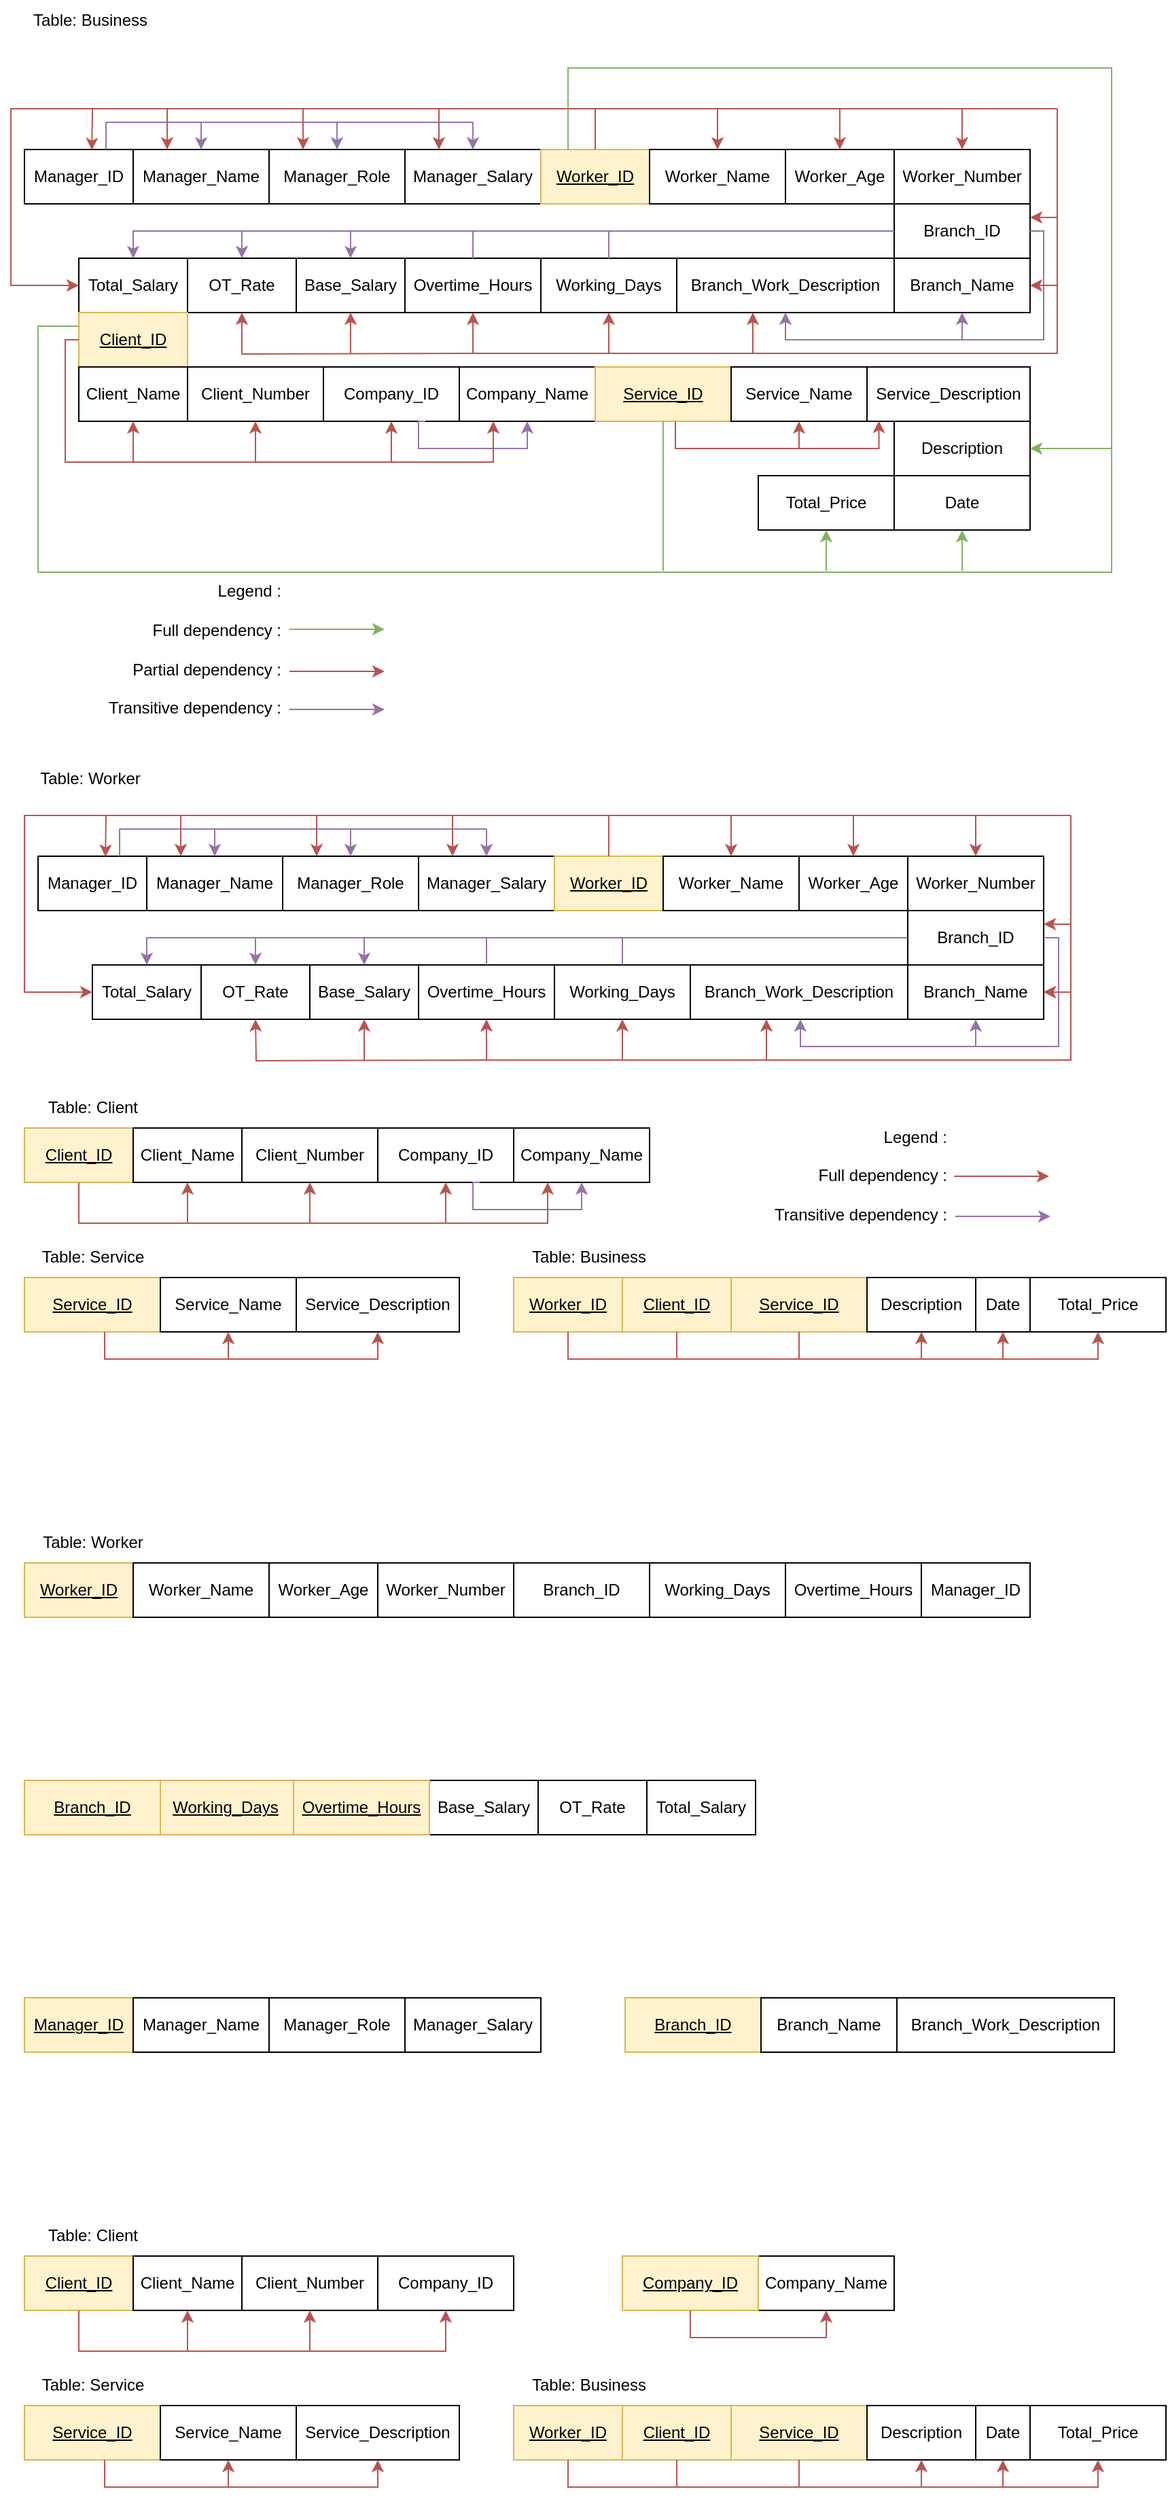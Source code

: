 <mxfile version="24.8.6">
  <diagram name="Page-1" id="LXzScgE2hTpgleU8OrZ3">
    <mxGraphModel dx="1900" dy="522" grid="1" gridSize="10" guides="1" tooltips="1" connect="1" arrows="1" fold="1" page="1" pageScale="1" pageWidth="850" pageHeight="1100" math="0" shadow="0">
      <root>
        <mxCell id="0" />
        <mxCell id="1" parent="0" />
        <mxCell id="Hk881FnilYnl4Pr_U3hR-2" value="Manager_ID" style="rounded=0;whiteSpace=wrap;html=1;" vertex="1" parent="1">
          <mxGeometry y="120" width="80" height="40" as="geometry" />
        </mxCell>
        <mxCell id="Hk881FnilYnl4Pr_U3hR-3" value="Manager_Name" style="rounded=0;whiteSpace=wrap;html=1;" vertex="1" parent="1">
          <mxGeometry x="80" y="120" width="100" height="40" as="geometry" />
        </mxCell>
        <mxCell id="Hk881FnilYnl4Pr_U3hR-4" value="Manager_Role" style="rounded=0;whiteSpace=wrap;html=1;" vertex="1" parent="1">
          <mxGeometry x="180" y="120" width="100" height="40" as="geometry" />
        </mxCell>
        <mxCell id="Hk881FnilYnl4Pr_U3hR-5" value="Manager_Salary" style="rounded=0;whiteSpace=wrap;html=1;" vertex="1" parent="1">
          <mxGeometry x="280" y="120" width="100" height="40" as="geometry" />
        </mxCell>
        <mxCell id="Hk881FnilYnl4Pr_U3hR-6" value="&lt;u&gt;Worker_ID&lt;/u&gt;" style="rounded=0;whiteSpace=wrap;html=1;fillColor=#fff2cc;strokeColor=#d6b656;" vertex="1" parent="1">
          <mxGeometry x="380" y="120" width="80" height="40" as="geometry" />
        </mxCell>
        <mxCell id="Hk881FnilYnl4Pr_U3hR-7" value="Worker_Name" style="rounded=0;whiteSpace=wrap;html=1;" vertex="1" parent="1">
          <mxGeometry x="460" y="120" width="100" height="40" as="geometry" />
        </mxCell>
        <mxCell id="Hk881FnilYnl4Pr_U3hR-10" value="Worker_Age" style="rounded=0;whiteSpace=wrap;html=1;" vertex="1" parent="1">
          <mxGeometry x="560" y="120" width="80" height="40" as="geometry" />
        </mxCell>
        <mxCell id="Hk881FnilYnl4Pr_U3hR-11" value="Worker_Number" style="rounded=0;whiteSpace=wrap;html=1;" vertex="1" parent="1">
          <mxGeometry x="640" y="120" width="100" height="40" as="geometry" />
        </mxCell>
        <mxCell id="Hk881FnilYnl4Pr_U3hR-13" value="Table: Business" style="text;html=1;align=center;verticalAlign=middle;resizable=0;points=[];autosize=1;strokeColor=none;fillColor=none;" vertex="1" parent="1">
          <mxGeometry x="-7" y="10" width="110" height="30" as="geometry" />
        </mxCell>
        <mxCell id="Hk881FnilYnl4Pr_U3hR-14" value="Branch_ID" style="rounded=0;whiteSpace=wrap;html=1;" vertex="1" parent="1">
          <mxGeometry x="640" y="160" width="100" height="40" as="geometry" />
        </mxCell>
        <mxCell id="Hk881FnilYnl4Pr_U3hR-15" value="Branch_Name" style="rounded=0;whiteSpace=wrap;html=1;" vertex="1" parent="1">
          <mxGeometry x="640" y="200" width="100" height="40" as="geometry" />
        </mxCell>
        <mxCell id="Hk881FnilYnl4Pr_U3hR-16" value="Branch_Work_Description" style="rounded=0;whiteSpace=wrap;html=1;" vertex="1" parent="1">
          <mxGeometry x="480" y="200" width="160" height="40" as="geometry" />
        </mxCell>
        <mxCell id="Hk881FnilYnl4Pr_U3hR-17" value="Working_Days" style="rounded=0;whiteSpace=wrap;html=1;" vertex="1" parent="1">
          <mxGeometry x="380" y="200" width="100" height="40" as="geometry" />
        </mxCell>
        <mxCell id="Hk881FnilYnl4Pr_U3hR-18" value="Overtime_Hours" style="rounded=0;whiteSpace=wrap;html=1;" vertex="1" parent="1">
          <mxGeometry x="280" y="200" width="100" height="40" as="geometry" />
        </mxCell>
        <mxCell id="Hk881FnilYnl4Pr_U3hR-19" value="Base_Salary" style="rounded=0;whiteSpace=wrap;html=1;" vertex="1" parent="1">
          <mxGeometry x="200" y="200" width="80" height="40" as="geometry" />
        </mxCell>
        <mxCell id="Hk881FnilYnl4Pr_U3hR-20" value="OT_Rate" style="rounded=0;whiteSpace=wrap;html=1;" vertex="1" parent="1">
          <mxGeometry x="120" y="200" width="80" height="40" as="geometry" />
        </mxCell>
        <mxCell id="Hk881FnilYnl4Pr_U3hR-21" value="Total_Salary" style="rounded=0;whiteSpace=wrap;html=1;" vertex="1" parent="1">
          <mxGeometry x="40" y="200" width="80" height="40" as="geometry" />
        </mxCell>
        <mxCell id="Hk881FnilYnl4Pr_U3hR-22" value="&lt;u&gt;Client_ID&lt;/u&gt;" style="rounded=0;whiteSpace=wrap;html=1;fillColor=#fff2cc;strokeColor=#d6b656;" vertex="1" parent="1">
          <mxGeometry x="40" y="240" width="80" height="40" as="geometry" />
        </mxCell>
        <mxCell id="Hk881FnilYnl4Pr_U3hR-23" value="Client_Name" style="rounded=0;whiteSpace=wrap;html=1;" vertex="1" parent="1">
          <mxGeometry x="40" y="280" width="80" height="40" as="geometry" />
        </mxCell>
        <mxCell id="Hk881FnilYnl4Pr_U3hR-24" value="Client_Number" style="rounded=0;whiteSpace=wrap;html=1;" vertex="1" parent="1">
          <mxGeometry x="120" y="280" width="100" height="40" as="geometry" />
        </mxCell>
        <mxCell id="Hk881FnilYnl4Pr_U3hR-25" value="Company_ID" style="rounded=0;whiteSpace=wrap;html=1;" vertex="1" parent="1">
          <mxGeometry x="220" y="280" width="100" height="40" as="geometry" />
        </mxCell>
        <mxCell id="Hk881FnilYnl4Pr_U3hR-26" value="Company_Name" style="rounded=0;whiteSpace=wrap;html=1;" vertex="1" parent="1">
          <mxGeometry x="320" y="280" width="100" height="40" as="geometry" />
        </mxCell>
        <mxCell id="Hk881FnilYnl4Pr_U3hR-27" value="&lt;u&gt;Service_ID&lt;/u&gt;" style="rounded=0;whiteSpace=wrap;html=1;fillColor=#fff2cc;strokeColor=#d6b656;" vertex="1" parent="1">
          <mxGeometry x="420" y="280" width="100" height="40" as="geometry" />
        </mxCell>
        <mxCell id="Hk881FnilYnl4Pr_U3hR-29" value="Service_Name" style="rounded=0;whiteSpace=wrap;html=1;" vertex="1" parent="1">
          <mxGeometry x="520" y="280" width="100" height="40" as="geometry" />
        </mxCell>
        <mxCell id="Hk881FnilYnl4Pr_U3hR-30" value="Service_Description" style="rounded=0;whiteSpace=wrap;html=1;" vertex="1" parent="1">
          <mxGeometry x="620" y="280" width="120" height="40" as="geometry" />
        </mxCell>
        <mxCell id="Hk881FnilYnl4Pr_U3hR-31" value="Description" style="rounded=0;whiteSpace=wrap;html=1;" vertex="1" parent="1">
          <mxGeometry x="640" y="320" width="100" height="40" as="geometry" />
        </mxCell>
        <mxCell id="Hk881FnilYnl4Pr_U3hR-32" value="Date" style="rounded=0;whiteSpace=wrap;html=1;" vertex="1" parent="1">
          <mxGeometry x="640" y="360" width="100" height="40" as="geometry" />
        </mxCell>
        <mxCell id="Hk881FnilYnl4Pr_U3hR-33" value="Total_Price" style="rounded=0;whiteSpace=wrap;html=1;" vertex="1" parent="1">
          <mxGeometry x="540" y="360" width="100" height="40" as="geometry" />
        </mxCell>
        <mxCell id="Hk881FnilYnl4Pr_U3hR-39" value="" style="endArrow=none;html=1;rounded=0;fillColor=#e1d5e7;strokeColor=#9673a6;" edge="1" parent="1">
          <mxGeometry width="50" height="50" relative="1" as="geometry">
            <mxPoint x="60" y="100" as="sourcePoint" />
            <mxPoint x="330" y="100" as="targetPoint" />
          </mxGeometry>
        </mxCell>
        <mxCell id="Hk881FnilYnl4Pr_U3hR-40" value="" style="endArrow=none;html=1;rounded=0;fillColor=#e1d5e7;strokeColor=#9673a6;exitX=0.75;exitY=0;exitDx=0;exitDy=0;" edge="1" parent="1" source="Hk881FnilYnl4Pr_U3hR-2">
          <mxGeometry width="50" height="50" relative="1" as="geometry">
            <mxPoint x="-60" y="130" as="sourcePoint" />
            <mxPoint x="60" y="100" as="targetPoint" />
          </mxGeometry>
        </mxCell>
        <mxCell id="Hk881FnilYnl4Pr_U3hR-41" value="" style="endArrow=classic;html=1;rounded=0;entryX=0.5;entryY=0;entryDx=0;entryDy=0;fillColor=#e1d5e7;strokeColor=#9673a6;" edge="1" parent="1" target="Hk881FnilYnl4Pr_U3hR-3">
          <mxGeometry width="50" height="50" relative="1" as="geometry">
            <mxPoint x="130" y="100" as="sourcePoint" />
            <mxPoint x="180" y="30" as="targetPoint" />
          </mxGeometry>
        </mxCell>
        <mxCell id="Hk881FnilYnl4Pr_U3hR-43" value="" style="endArrow=classic;html=1;rounded=0;entryX=0.5;entryY=0;entryDx=0;entryDy=0;fillColor=#e1d5e7;strokeColor=#9673a6;" edge="1" parent="1" target="Hk881FnilYnl4Pr_U3hR-4">
          <mxGeometry width="50" height="50" relative="1" as="geometry">
            <mxPoint x="230" y="100" as="sourcePoint" />
            <mxPoint x="140" y="130" as="targetPoint" />
          </mxGeometry>
        </mxCell>
        <mxCell id="Hk881FnilYnl4Pr_U3hR-44" value="" style="endArrow=classic;html=1;rounded=0;entryX=0.5;entryY=0;entryDx=0;entryDy=0;fillColor=#e1d5e7;strokeColor=#9673a6;" edge="1" parent="1" target="Hk881FnilYnl4Pr_U3hR-5">
          <mxGeometry width="50" height="50" relative="1" as="geometry">
            <mxPoint x="330" y="100" as="sourcePoint" />
            <mxPoint x="150" y="140" as="targetPoint" />
          </mxGeometry>
        </mxCell>
        <mxCell id="Hk881FnilYnl4Pr_U3hR-45" value="" style="endArrow=none;html=1;rounded=0;fillColor=#f8cecc;strokeColor=#b85450;" edge="1" parent="1">
          <mxGeometry width="50" height="50" relative="1" as="geometry">
            <mxPoint x="50" y="90" as="sourcePoint" />
            <mxPoint x="760" y="90" as="targetPoint" />
          </mxGeometry>
        </mxCell>
        <mxCell id="Hk881FnilYnl4Pr_U3hR-46" value="" style="endArrow=classic;html=1;rounded=0;entryX=0.62;entryY=0.01;entryDx=0;entryDy=0;entryPerimeter=0;fillColor=#f8cecc;strokeColor=#b85450;" edge="1" parent="1" target="Hk881FnilYnl4Pr_U3hR-2">
          <mxGeometry width="50" height="50" relative="1" as="geometry">
            <mxPoint x="50" y="90" as="sourcePoint" />
            <mxPoint x="390" y="30" as="targetPoint" />
          </mxGeometry>
        </mxCell>
        <mxCell id="Hk881FnilYnl4Pr_U3hR-47" value="" style="endArrow=none;html=1;rounded=0;exitX=0.5;exitY=0;exitDx=0;exitDy=0;fillColor=#f8cecc;strokeColor=#b85450;" edge="1" parent="1" source="Hk881FnilYnl4Pr_U3hR-6">
          <mxGeometry width="50" height="50" relative="1" as="geometry">
            <mxPoint x="460" y="70" as="sourcePoint" />
            <mxPoint x="420" y="90" as="targetPoint" />
          </mxGeometry>
        </mxCell>
        <mxCell id="Hk881FnilYnl4Pr_U3hR-49" value="" style="endArrow=classic;html=1;rounded=0;entryX=0.5;entryY=0;entryDx=0;entryDy=0;fillColor=#f8cecc;strokeColor=#b85450;" edge="1" parent="1" target="Hk881FnilYnl4Pr_U3hR-7">
          <mxGeometry width="50" height="50" relative="1" as="geometry">
            <mxPoint x="510" y="90" as="sourcePoint" />
            <mxPoint x="60" y="130" as="targetPoint" />
          </mxGeometry>
        </mxCell>
        <mxCell id="Hk881FnilYnl4Pr_U3hR-50" value="" style="endArrow=classic;html=1;rounded=0;entryX=0.5;entryY=0;entryDx=0;entryDy=0;fillColor=#f8cecc;strokeColor=#b85450;" edge="1" parent="1" target="Hk881FnilYnl4Pr_U3hR-10">
          <mxGeometry width="50" height="50" relative="1" as="geometry">
            <mxPoint x="600" y="90" as="sourcePoint" />
            <mxPoint x="520" y="130" as="targetPoint" />
          </mxGeometry>
        </mxCell>
        <mxCell id="Hk881FnilYnl4Pr_U3hR-51" value="" style="endArrow=classic;html=1;rounded=0;fillColor=#f8cecc;strokeColor=#b85450;" edge="1" parent="1" target="Hk881FnilYnl4Pr_U3hR-11">
          <mxGeometry width="50" height="50" relative="1" as="geometry">
            <mxPoint x="690" y="90" as="sourcePoint" />
            <mxPoint x="610" y="130" as="targetPoint" />
          </mxGeometry>
        </mxCell>
        <mxCell id="Hk881FnilYnl4Pr_U3hR-52" value="" style="endArrow=classic;html=1;rounded=0;fillColor=#f8cecc;strokeColor=#b85450;edgeStyle=orthogonalEdgeStyle;entryX=1;entryY=0.25;entryDx=0;entryDy=0;" edge="1" parent="1" target="Hk881FnilYnl4Pr_U3hR-14">
          <mxGeometry width="50" height="50" relative="1" as="geometry">
            <mxPoint x="760" y="90" as="sourcePoint" />
            <mxPoint x="700" y="130" as="targetPoint" />
            <Array as="points">
              <mxPoint x="760" y="170" />
            </Array>
          </mxGeometry>
        </mxCell>
        <mxCell id="Hk881FnilYnl4Pr_U3hR-54" value="" style="endArrow=classic;html=1;rounded=0;entryX=0.5;entryY=1;entryDx=0;entryDy=0;fillColor=#e1d5e7;strokeColor=#9673a6;exitX=1;exitY=0.5;exitDx=0;exitDy=0;edgeStyle=orthogonalEdgeStyle;" edge="1" parent="1" source="Hk881FnilYnl4Pr_U3hR-14" target="Hk881FnilYnl4Pr_U3hR-16">
          <mxGeometry width="50" height="50" relative="1" as="geometry">
            <mxPoint x="340" y="110" as="sourcePoint" />
            <mxPoint x="340" y="130" as="targetPoint" />
            <Array as="points">
              <mxPoint x="750" y="180" />
              <mxPoint x="750" y="260" />
              <mxPoint x="560" y="260" />
            </Array>
          </mxGeometry>
        </mxCell>
        <mxCell id="Hk881FnilYnl4Pr_U3hR-55" value="" style="endArrow=classic;html=1;rounded=0;entryX=0.5;entryY=1;entryDx=0;entryDy=0;fillColor=#e1d5e7;strokeColor=#9673a6;" edge="1" parent="1" target="Hk881FnilYnl4Pr_U3hR-15">
          <mxGeometry width="50" height="50" relative="1" as="geometry">
            <mxPoint x="690" y="260" as="sourcePoint" />
            <mxPoint x="240" y="130" as="targetPoint" />
          </mxGeometry>
        </mxCell>
        <mxCell id="Hk881FnilYnl4Pr_U3hR-56" value="" style="endArrow=classic;html=1;rounded=0;fillColor=#f8cecc;strokeColor=#b85450;edgeStyle=orthogonalEdgeStyle;entryX=0.5;entryY=1;entryDx=0;entryDy=0;" edge="1" parent="1" target="Hk881FnilYnl4Pr_U3hR-18">
          <mxGeometry width="50" height="50" relative="1" as="geometry">
            <mxPoint x="760" y="170" as="sourcePoint" />
            <mxPoint x="750" y="180" as="targetPoint" />
            <Array as="points">
              <mxPoint x="760" y="270" />
              <mxPoint x="330" y="270" />
            </Array>
          </mxGeometry>
        </mxCell>
        <mxCell id="Hk881FnilYnl4Pr_U3hR-57" value="" style="endArrow=classic;html=1;rounded=0;entryX=0.5;entryY=1;entryDx=0;entryDy=0;fillColor=#f8cecc;strokeColor=#b85450;" edge="1" parent="1" target="Hk881FnilYnl4Pr_U3hR-17">
          <mxGeometry width="50" height="50" relative="1" as="geometry">
            <mxPoint x="430" y="270" as="sourcePoint" />
            <mxPoint x="520" y="130" as="targetPoint" />
          </mxGeometry>
        </mxCell>
        <mxCell id="Hk881FnilYnl4Pr_U3hR-58" value="" style="endArrow=classic;html=1;rounded=0;entryX=0.5;entryY=0;entryDx=0;entryDy=0;fillColor=#e1d5e7;strokeColor=#9673a6;exitX=0;exitY=0.5;exitDx=0;exitDy=0;edgeStyle=orthogonalEdgeStyle;" edge="1" parent="1" source="Hk881FnilYnl4Pr_U3hR-14" target="Hk881FnilYnl4Pr_U3hR-21">
          <mxGeometry width="50" height="50" relative="1" as="geometry">
            <mxPoint x="750" y="190" as="sourcePoint" />
            <mxPoint x="570" y="250" as="targetPoint" />
            <Array as="points">
              <mxPoint x="80" y="180" />
            </Array>
          </mxGeometry>
        </mxCell>
        <mxCell id="Hk881FnilYnl4Pr_U3hR-60" value="" style="endArrow=none;html=1;rounded=0;fillColor=#e1d5e7;strokeColor=#9673a6;" edge="1" parent="1" source="Hk881FnilYnl4Pr_U3hR-18">
          <mxGeometry width="50" height="50" relative="1" as="geometry">
            <mxPoint x="140" y="460" as="sourcePoint" />
            <mxPoint x="330" y="180" as="targetPoint" />
          </mxGeometry>
        </mxCell>
        <mxCell id="Hk881FnilYnl4Pr_U3hR-61" value="" style="endArrow=none;html=1;rounded=0;fillColor=#e1d5e7;strokeColor=#9673a6;exitX=0.5;exitY=0;exitDx=0;exitDy=0;" edge="1" parent="1" source="Hk881FnilYnl4Pr_U3hR-17">
          <mxGeometry width="50" height="50" relative="1" as="geometry">
            <mxPoint x="340" y="210" as="sourcePoint" />
            <mxPoint x="430" y="180" as="targetPoint" />
          </mxGeometry>
        </mxCell>
        <mxCell id="Hk881FnilYnl4Pr_U3hR-62" value="" style="endArrow=classic;html=1;rounded=0;entryX=0.5;entryY=0;entryDx=0;entryDy=0;fillColor=#e1d5e7;strokeColor=#9673a6;" edge="1" parent="1" target="Hk881FnilYnl4Pr_U3hR-20">
          <mxGeometry width="50" height="50" relative="1" as="geometry">
            <mxPoint x="160" y="180" as="sourcePoint" />
            <mxPoint x="20" y="200" as="targetPoint" />
          </mxGeometry>
        </mxCell>
        <mxCell id="Hk881FnilYnl4Pr_U3hR-63" value="" style="endArrow=classic;html=1;rounded=0;entryX=0.5;entryY=0;entryDx=0;entryDy=0;fillColor=#e1d5e7;strokeColor=#9673a6;" edge="1" parent="1" target="Hk881FnilYnl4Pr_U3hR-19">
          <mxGeometry width="50" height="50" relative="1" as="geometry">
            <mxPoint x="240" y="180" as="sourcePoint" />
            <mxPoint x="170" y="210" as="targetPoint" />
          </mxGeometry>
        </mxCell>
        <mxCell id="Hk881FnilYnl4Pr_U3hR-64" value="" style="group" vertex="1" connectable="0" parent="1">
          <mxGeometry x="40" y="433" width="225" height="110" as="geometry" />
        </mxCell>
        <mxCell id="Hk881FnilYnl4Pr_U3hR-35" value="Legend :&lt;div&gt;&lt;br&gt;&lt;div&gt;Full dependency :&lt;/div&gt;&lt;div&gt;&lt;br&gt;&lt;/div&gt;&lt;div&gt;Partial dependency :&lt;/div&gt;&lt;div&gt;&lt;br&gt;&lt;/div&gt;&lt;div&gt;Transitive dependency :&lt;/div&gt;&lt;/div&gt;" style="text;html=1;align=right;verticalAlign=middle;resizable=0;points=[];autosize=1;strokeColor=none;fillColor=none;" vertex="1" parent="Hk881FnilYnl4Pr_U3hR-64">
          <mxGeometry width="150" height="110" as="geometry" />
        </mxCell>
        <mxCell id="Hk881FnilYnl4Pr_U3hR-36" value="" style="endArrow=classic;html=1;rounded=0;fillColor=#d5e8d4;strokeColor=#82b366;" edge="1" parent="Hk881FnilYnl4Pr_U3hR-64">
          <mxGeometry width="50" height="50" relative="1" as="geometry">
            <mxPoint x="155" y="40" as="sourcePoint" />
            <mxPoint x="225" y="40" as="targetPoint" />
          </mxGeometry>
        </mxCell>
        <mxCell id="Hk881FnilYnl4Pr_U3hR-37" value="" style="endArrow=classic;html=1;rounded=0;fillColor=#f8cecc;strokeColor=#b85450;" edge="1" parent="Hk881FnilYnl4Pr_U3hR-64">
          <mxGeometry width="50" height="50" relative="1" as="geometry">
            <mxPoint x="155" y="71" as="sourcePoint" />
            <mxPoint x="225" y="71" as="targetPoint" />
          </mxGeometry>
        </mxCell>
        <mxCell id="Hk881FnilYnl4Pr_U3hR-38" value="" style="endArrow=classic;html=1;rounded=0;fillColor=#e1d5e7;strokeColor=#9673a6;" edge="1" parent="Hk881FnilYnl4Pr_U3hR-64">
          <mxGeometry width="50" height="50" relative="1" as="geometry">
            <mxPoint x="155" y="99" as="sourcePoint" />
            <mxPoint x="225" y="99" as="targetPoint" />
          </mxGeometry>
        </mxCell>
        <mxCell id="Hk881FnilYnl4Pr_U3hR-65" value="" style="endArrow=classic;html=1;rounded=0;edgeStyle=orthogonalEdgeStyle;fillColor=#f8cecc;strokeColor=#b85450;exitX=0;exitY=0.5;exitDx=0;exitDy=0;entryX=0.5;entryY=1;entryDx=0;entryDy=0;" edge="1" parent="1" source="Hk881FnilYnl4Pr_U3hR-22" target="Hk881FnilYnl4Pr_U3hR-25">
          <mxGeometry width="50" height="50" relative="1" as="geometry">
            <mxPoint x="20" y="430" as="sourcePoint" />
            <mxPoint x="70" y="380" as="targetPoint" />
            <Array as="points">
              <mxPoint x="30" y="260" />
              <mxPoint x="30" y="350" />
              <mxPoint x="270" y="350" />
            </Array>
          </mxGeometry>
        </mxCell>
        <mxCell id="Hk881FnilYnl4Pr_U3hR-66" value="" style="endArrow=classic;html=1;rounded=0;entryX=0.5;entryY=1;entryDx=0;entryDy=0;fillColor=#f8cecc;strokeColor=#b85450;" edge="1" parent="1" target="Hk881FnilYnl4Pr_U3hR-23">
          <mxGeometry width="50" height="50" relative="1" as="geometry">
            <mxPoint x="80" y="350" as="sourcePoint" />
            <mxPoint x="60" y="400" as="targetPoint" />
          </mxGeometry>
        </mxCell>
        <mxCell id="Hk881FnilYnl4Pr_U3hR-67" value="" style="endArrow=classic;html=1;rounded=0;entryX=0.5;entryY=1;entryDx=0;entryDy=0;fillColor=#f8cecc;strokeColor=#b85450;" edge="1" parent="1" target="Hk881FnilYnl4Pr_U3hR-24">
          <mxGeometry width="50" height="50" relative="1" as="geometry">
            <mxPoint x="170" y="350" as="sourcePoint" />
            <mxPoint x="90" y="330" as="targetPoint" />
          </mxGeometry>
        </mxCell>
        <mxCell id="Hk881FnilYnl4Pr_U3hR-68" value="" style="endArrow=classic;html=1;rounded=0;fillColor=#e1d5e7;strokeColor=#9673a6;edgeStyle=orthogonalEdgeStyle;entryX=0.5;entryY=1;entryDx=0;entryDy=0;exitX=0.75;exitY=1;exitDx=0;exitDy=0;" edge="1" parent="1" source="Hk881FnilYnl4Pr_U3hR-25" target="Hk881FnilYnl4Pr_U3hR-26">
          <mxGeometry width="50" height="50" relative="1" as="geometry">
            <mxPoint x="340" y="420" as="sourcePoint" />
            <mxPoint x="390" y="370" as="targetPoint" />
            <Array as="points">
              <mxPoint x="290" y="320" />
              <mxPoint x="290" y="340" />
              <mxPoint x="370" y="340" />
            </Array>
          </mxGeometry>
        </mxCell>
        <mxCell id="Hk881FnilYnl4Pr_U3hR-70" value="" style="endArrow=classic;html=1;rounded=0;edgeStyle=orthogonalEdgeStyle;fillColor=#f8cecc;strokeColor=#b85450;entryX=0.073;entryY=0.99;entryDx=0;entryDy=0;entryPerimeter=0;" edge="1" parent="1" target="Hk881FnilYnl4Pr_U3hR-30">
          <mxGeometry width="50" height="50" relative="1" as="geometry">
            <mxPoint x="479" y="320" as="sourcePoint" />
            <mxPoint x="470" y="360" as="targetPoint" />
            <Array as="points">
              <mxPoint x="479" y="340" />
              <mxPoint x="629" y="340" />
            </Array>
          </mxGeometry>
        </mxCell>
        <mxCell id="Hk881FnilYnl4Pr_U3hR-71" value="" style="endArrow=classic;html=1;rounded=0;fillColor=#f8cecc;strokeColor=#b85450;entryX=0.5;entryY=1;entryDx=0;entryDy=0;" edge="1" parent="1" target="Hk881FnilYnl4Pr_U3hR-29">
          <mxGeometry width="50" height="50" relative="1" as="geometry">
            <mxPoint x="570" y="340" as="sourcePoint" />
            <mxPoint x="420" y="370" as="targetPoint" />
          </mxGeometry>
        </mxCell>
        <mxCell id="Hk881FnilYnl4Pr_U3hR-72" value="" style="endArrow=none;html=1;rounded=0;entryX=0.25;entryY=0;entryDx=0;entryDy=0;edgeStyle=orthogonalEdgeStyle;fillColor=#d5e8d4;strokeColor=#82b366;exitX=0;exitY=0.25;exitDx=0;exitDy=0;" edge="1" parent="1" source="Hk881FnilYnl4Pr_U3hR-22" target="Hk881FnilYnl4Pr_U3hR-6">
          <mxGeometry width="50" height="50" relative="1" as="geometry">
            <mxPoint x="350" y="430" as="sourcePoint" />
            <mxPoint x="400" y="380" as="targetPoint" />
            <Array as="points">
              <mxPoint x="10" y="250" />
              <mxPoint x="10" y="431" />
              <mxPoint x="800" y="431" />
              <mxPoint x="800" y="60" />
              <mxPoint x="400" y="60" />
            </Array>
          </mxGeometry>
        </mxCell>
        <mxCell id="Hk881FnilYnl4Pr_U3hR-73" value="" style="endArrow=none;html=1;rounded=0;entryX=0.5;entryY=1;entryDx=0;entryDy=0;fillColor=#d5e8d4;strokeColor=#82b366;" edge="1" parent="1" target="Hk881FnilYnl4Pr_U3hR-27">
          <mxGeometry width="50" height="50" relative="1" as="geometry">
            <mxPoint x="470" y="430" as="sourcePoint" />
            <mxPoint x="420" y="350" as="targetPoint" />
          </mxGeometry>
        </mxCell>
        <mxCell id="Hk881FnilYnl4Pr_U3hR-74" value="" style="endArrow=classic;html=1;rounded=0;entryX=0.5;entryY=1;entryDx=0;entryDy=0;fillColor=#d5e8d4;strokeColor=#82b366;" edge="1" parent="1" target="Hk881FnilYnl4Pr_U3hR-33">
          <mxGeometry width="50" height="50" relative="1" as="geometry">
            <mxPoint x="590" y="430" as="sourcePoint" />
            <mxPoint x="530" y="470" as="targetPoint" />
          </mxGeometry>
        </mxCell>
        <mxCell id="Hk881FnilYnl4Pr_U3hR-75" value="" style="endArrow=classic;html=1;rounded=0;entryX=0.5;entryY=1;entryDx=0;entryDy=0;fillColor=#d5e8d4;strokeColor=#82b366;" edge="1" parent="1" target="Hk881FnilYnl4Pr_U3hR-32">
          <mxGeometry width="50" height="50" relative="1" as="geometry">
            <mxPoint x="690" y="430" as="sourcePoint" />
            <mxPoint x="720" y="450" as="targetPoint" />
          </mxGeometry>
        </mxCell>
        <mxCell id="Hk881FnilYnl4Pr_U3hR-76" value="" style="endArrow=classic;html=1;rounded=0;entryX=1;entryY=0.5;entryDx=0;entryDy=0;fillColor=#d5e8d4;strokeColor=#82b366;" edge="1" parent="1" target="Hk881FnilYnl4Pr_U3hR-31">
          <mxGeometry width="50" height="50" relative="1" as="geometry">
            <mxPoint x="800" y="340" as="sourcePoint" />
            <mxPoint x="690" y="470" as="targetPoint" />
          </mxGeometry>
        </mxCell>
        <mxCell id="Hk881FnilYnl4Pr_U3hR-78" value="" style="endArrow=classic;html=1;rounded=0;entryX=1;entryY=0.5;entryDx=0;entryDy=0;fillColor=#f8cecc;strokeColor=#b85450;" edge="1" parent="1" target="Hk881FnilYnl4Pr_U3hR-15">
          <mxGeometry width="50" height="50" relative="1" as="geometry">
            <mxPoint x="760" y="220" as="sourcePoint" />
            <mxPoint x="400" y="370" as="targetPoint" />
          </mxGeometry>
        </mxCell>
        <mxCell id="Hk881FnilYnl4Pr_U3hR-79" value="" style="endArrow=classic;html=1;rounded=0;fillColor=#f8cecc;strokeColor=#b85450;" edge="1" parent="1">
          <mxGeometry width="50" height="50" relative="1" as="geometry">
            <mxPoint x="536" y="270" as="sourcePoint" />
            <mxPoint x="536" y="240" as="targetPoint" />
          </mxGeometry>
        </mxCell>
        <mxCell id="Hk881FnilYnl4Pr_U3hR-80" value="" style="endArrow=classic;html=1;rounded=0;entryX=0;entryY=0.5;entryDx=0;entryDy=0;edgeStyle=orthogonalEdgeStyle;fillColor=#f8cecc;strokeColor=#b85450;" edge="1" parent="1" target="Hk881FnilYnl4Pr_U3hR-21">
          <mxGeometry width="50" height="50" relative="1" as="geometry">
            <mxPoint x="50" y="90" as="sourcePoint" />
            <mxPoint x="-70" y="150" as="targetPoint" />
            <Array as="points">
              <mxPoint x="-10" y="90" />
              <mxPoint x="-10" y="220" />
            </Array>
          </mxGeometry>
        </mxCell>
        <mxCell id="Hk881FnilYnl4Pr_U3hR-82" value="" style="endArrow=classic;html=1;rounded=0;entryX=0.25;entryY=0;entryDx=0;entryDy=0;fillColor=#f8cecc;strokeColor=#b85450;" edge="1" parent="1" target="Hk881FnilYnl4Pr_U3hR-3">
          <mxGeometry width="50" height="50" relative="1" as="geometry">
            <mxPoint x="105" y="90" as="sourcePoint" />
            <mxPoint x="-40" y="70" as="targetPoint" />
          </mxGeometry>
        </mxCell>
        <mxCell id="Hk881FnilYnl4Pr_U3hR-84" value="" style="endArrow=classic;html=1;rounded=0;entryX=0.25;entryY=0;entryDx=0;entryDy=0;fillColor=#f8cecc;strokeColor=#b85450;" edge="1" parent="1" target="Hk881FnilYnl4Pr_U3hR-4">
          <mxGeometry width="50" height="50" relative="1" as="geometry">
            <mxPoint x="205" y="90" as="sourcePoint" />
            <mxPoint x="-60" y="160" as="targetPoint" />
          </mxGeometry>
        </mxCell>
        <mxCell id="Hk881FnilYnl4Pr_U3hR-85" value="" style="endArrow=classic;html=1;rounded=0;entryX=0.25;entryY=0;entryDx=0;entryDy=0;fillColor=#f8cecc;strokeColor=#b85450;" edge="1" parent="1" target="Hk881FnilYnl4Pr_U3hR-5">
          <mxGeometry width="50" height="50" relative="1" as="geometry">
            <mxPoint x="305" y="90" as="sourcePoint" />
            <mxPoint x="-20" y="110" as="targetPoint" />
          </mxGeometry>
        </mxCell>
        <mxCell id="Hk881FnilYnl4Pr_U3hR-86" value="" style="endArrow=classic;html=1;rounded=0;edgeStyle=orthogonalEdgeStyle;entryX=0.5;entryY=1;entryDx=0;entryDy=0;fillColor=#f8cecc;strokeColor=#b85450;" edge="1" parent="1" target="Hk881FnilYnl4Pr_U3hR-20">
          <mxGeometry width="50" height="50" relative="1" as="geometry">
            <mxPoint x="330" y="270" as="sourcePoint" />
            <mxPoint x="240" y="240" as="targetPoint" />
          </mxGeometry>
        </mxCell>
        <mxCell id="Hk881FnilYnl4Pr_U3hR-87" value="" style="endArrow=classic;html=1;rounded=0;entryX=0.25;entryY=1;entryDx=0;entryDy=0;edgeStyle=orthogonalEdgeStyle;fillColor=#f8cecc;strokeColor=#b85450;" edge="1" parent="1" target="Hk881FnilYnl4Pr_U3hR-26">
          <mxGeometry width="50" height="50" relative="1" as="geometry">
            <mxPoint x="270" y="340" as="sourcePoint" />
            <mxPoint x="280" y="380" as="targetPoint" />
            <Array as="points">
              <mxPoint x="270" y="350" />
              <mxPoint x="345" y="350" />
            </Array>
          </mxGeometry>
        </mxCell>
        <mxCell id="Hk881FnilYnl4Pr_U3hR-88" value="" style="endArrow=classic;html=1;rounded=0;entryX=0.5;entryY=1;entryDx=0;entryDy=0;fillColor=#f8cecc;strokeColor=#b85450;" edge="1" parent="1" target="Hk881FnilYnl4Pr_U3hR-19">
          <mxGeometry width="50" height="50" relative="1" as="geometry">
            <mxPoint x="240" y="270" as="sourcePoint" />
            <mxPoint x="440" y="250" as="targetPoint" />
          </mxGeometry>
        </mxCell>
        <mxCell id="Hk881FnilYnl4Pr_U3hR-89" value="Manager_ID" style="rounded=0;whiteSpace=wrap;html=1;" vertex="1" parent="1">
          <mxGeometry x="10" y="640" width="80" height="40" as="geometry" />
        </mxCell>
        <mxCell id="Hk881FnilYnl4Pr_U3hR-90" value="Manager_Name" style="rounded=0;whiteSpace=wrap;html=1;" vertex="1" parent="1">
          <mxGeometry x="90" y="640" width="100" height="40" as="geometry" />
        </mxCell>
        <mxCell id="Hk881FnilYnl4Pr_U3hR-91" value="Manager_Role" style="rounded=0;whiteSpace=wrap;html=1;" vertex="1" parent="1">
          <mxGeometry x="190" y="640" width="100" height="40" as="geometry" />
        </mxCell>
        <mxCell id="Hk881FnilYnl4Pr_U3hR-92" value="Manager_Salary" style="rounded=0;whiteSpace=wrap;html=1;" vertex="1" parent="1">
          <mxGeometry x="290" y="640" width="100" height="40" as="geometry" />
        </mxCell>
        <mxCell id="Hk881FnilYnl4Pr_U3hR-93" value="&lt;u&gt;Worker_ID&lt;/u&gt;" style="rounded=0;whiteSpace=wrap;html=1;fillColor=#fff2cc;strokeColor=#d6b656;" vertex="1" parent="1">
          <mxGeometry x="390" y="640" width="80" height="40" as="geometry" />
        </mxCell>
        <mxCell id="Hk881FnilYnl4Pr_U3hR-94" value="Worker_Name" style="rounded=0;whiteSpace=wrap;html=1;" vertex="1" parent="1">
          <mxGeometry x="470" y="640" width="100" height="40" as="geometry" />
        </mxCell>
        <mxCell id="Hk881FnilYnl4Pr_U3hR-95" value="Worker_Age" style="rounded=0;whiteSpace=wrap;html=1;" vertex="1" parent="1">
          <mxGeometry x="570" y="640" width="80" height="40" as="geometry" />
        </mxCell>
        <mxCell id="Hk881FnilYnl4Pr_U3hR-96" value="Worker_Number" style="rounded=0;whiteSpace=wrap;html=1;" vertex="1" parent="1">
          <mxGeometry x="650" y="640" width="100" height="40" as="geometry" />
        </mxCell>
        <mxCell id="Hk881FnilYnl4Pr_U3hR-97" value="Branch_ID" style="rounded=0;whiteSpace=wrap;html=1;" vertex="1" parent="1">
          <mxGeometry x="650" y="680" width="100" height="40" as="geometry" />
        </mxCell>
        <mxCell id="Hk881FnilYnl4Pr_U3hR-98" value="Branch_Name" style="rounded=0;whiteSpace=wrap;html=1;" vertex="1" parent="1">
          <mxGeometry x="650" y="720" width="100" height="40" as="geometry" />
        </mxCell>
        <mxCell id="Hk881FnilYnl4Pr_U3hR-99" value="Branch_Work_Description" style="rounded=0;whiteSpace=wrap;html=1;" vertex="1" parent="1">
          <mxGeometry x="490" y="720" width="160" height="40" as="geometry" />
        </mxCell>
        <mxCell id="Hk881FnilYnl4Pr_U3hR-100" value="Working_Days" style="rounded=0;whiteSpace=wrap;html=1;" vertex="1" parent="1">
          <mxGeometry x="390" y="720" width="100" height="40" as="geometry" />
        </mxCell>
        <mxCell id="Hk881FnilYnl4Pr_U3hR-101" value="Overtime_Hours" style="rounded=0;whiteSpace=wrap;html=1;" vertex="1" parent="1">
          <mxGeometry x="290" y="720" width="100" height="40" as="geometry" />
        </mxCell>
        <mxCell id="Hk881FnilYnl4Pr_U3hR-102" value="Base_Salary" style="rounded=0;whiteSpace=wrap;html=1;" vertex="1" parent="1">
          <mxGeometry x="210" y="720" width="80" height="40" as="geometry" />
        </mxCell>
        <mxCell id="Hk881FnilYnl4Pr_U3hR-103" value="OT_Rate" style="rounded=0;whiteSpace=wrap;html=1;" vertex="1" parent="1">
          <mxGeometry x="130" y="720" width="80" height="40" as="geometry" />
        </mxCell>
        <mxCell id="Hk881FnilYnl4Pr_U3hR-104" value="Total_Salary" style="rounded=0;whiteSpace=wrap;html=1;" vertex="1" parent="1">
          <mxGeometry x="50" y="720" width="80" height="40" as="geometry" />
        </mxCell>
        <mxCell id="Hk881FnilYnl4Pr_U3hR-105" value="" style="endArrow=none;html=1;rounded=0;fillColor=#e1d5e7;strokeColor=#9673a6;" edge="1" parent="1">
          <mxGeometry width="50" height="50" relative="1" as="geometry">
            <mxPoint x="70" y="620" as="sourcePoint" />
            <mxPoint x="340" y="620" as="targetPoint" />
          </mxGeometry>
        </mxCell>
        <mxCell id="Hk881FnilYnl4Pr_U3hR-106" value="" style="endArrow=none;html=1;rounded=0;fillColor=#e1d5e7;strokeColor=#9673a6;exitX=0.75;exitY=0;exitDx=0;exitDy=0;" edge="1" parent="1" source="Hk881FnilYnl4Pr_U3hR-89">
          <mxGeometry width="50" height="50" relative="1" as="geometry">
            <mxPoint x="-50" y="650" as="sourcePoint" />
            <mxPoint x="70" y="620" as="targetPoint" />
          </mxGeometry>
        </mxCell>
        <mxCell id="Hk881FnilYnl4Pr_U3hR-107" value="" style="endArrow=classic;html=1;rounded=0;entryX=0.5;entryY=0;entryDx=0;entryDy=0;fillColor=#e1d5e7;strokeColor=#9673a6;" edge="1" parent="1" target="Hk881FnilYnl4Pr_U3hR-90">
          <mxGeometry width="50" height="50" relative="1" as="geometry">
            <mxPoint x="140" y="620" as="sourcePoint" />
            <mxPoint x="190" y="550" as="targetPoint" />
          </mxGeometry>
        </mxCell>
        <mxCell id="Hk881FnilYnl4Pr_U3hR-108" value="" style="endArrow=classic;html=1;rounded=0;entryX=0.5;entryY=0;entryDx=0;entryDy=0;fillColor=#e1d5e7;strokeColor=#9673a6;" edge="1" parent="1" target="Hk881FnilYnl4Pr_U3hR-91">
          <mxGeometry width="50" height="50" relative="1" as="geometry">
            <mxPoint x="240" y="620" as="sourcePoint" />
            <mxPoint x="150" y="650" as="targetPoint" />
          </mxGeometry>
        </mxCell>
        <mxCell id="Hk881FnilYnl4Pr_U3hR-109" value="" style="endArrow=classic;html=1;rounded=0;entryX=0.5;entryY=0;entryDx=0;entryDy=0;fillColor=#e1d5e7;strokeColor=#9673a6;" edge="1" parent="1" target="Hk881FnilYnl4Pr_U3hR-92">
          <mxGeometry width="50" height="50" relative="1" as="geometry">
            <mxPoint x="340" y="620" as="sourcePoint" />
            <mxPoint x="160" y="660" as="targetPoint" />
          </mxGeometry>
        </mxCell>
        <mxCell id="Hk881FnilYnl4Pr_U3hR-110" value="" style="endArrow=none;html=1;rounded=0;fillColor=#f8cecc;strokeColor=#b85450;" edge="1" parent="1">
          <mxGeometry width="50" height="50" relative="1" as="geometry">
            <mxPoint x="60" y="610" as="sourcePoint" />
            <mxPoint x="770" y="610" as="targetPoint" />
          </mxGeometry>
        </mxCell>
        <mxCell id="Hk881FnilYnl4Pr_U3hR-111" value="" style="endArrow=classic;html=1;rounded=0;entryX=0.62;entryY=0.01;entryDx=0;entryDy=0;entryPerimeter=0;fillColor=#f8cecc;strokeColor=#b85450;" edge="1" parent="1" target="Hk881FnilYnl4Pr_U3hR-89">
          <mxGeometry width="50" height="50" relative="1" as="geometry">
            <mxPoint x="60" y="610" as="sourcePoint" />
            <mxPoint x="400" y="550" as="targetPoint" />
          </mxGeometry>
        </mxCell>
        <mxCell id="Hk881FnilYnl4Pr_U3hR-112" value="" style="endArrow=none;html=1;rounded=0;exitX=0.5;exitY=0;exitDx=0;exitDy=0;fillColor=#f8cecc;strokeColor=#b85450;" edge="1" parent="1" source="Hk881FnilYnl4Pr_U3hR-93">
          <mxGeometry width="50" height="50" relative="1" as="geometry">
            <mxPoint x="470" y="590" as="sourcePoint" />
            <mxPoint x="430" y="610" as="targetPoint" />
          </mxGeometry>
        </mxCell>
        <mxCell id="Hk881FnilYnl4Pr_U3hR-113" value="" style="endArrow=classic;html=1;rounded=0;entryX=0.5;entryY=0;entryDx=0;entryDy=0;fillColor=#f8cecc;strokeColor=#b85450;" edge="1" parent="1" target="Hk881FnilYnl4Pr_U3hR-94">
          <mxGeometry width="50" height="50" relative="1" as="geometry">
            <mxPoint x="520" y="610" as="sourcePoint" />
            <mxPoint x="70" y="650" as="targetPoint" />
          </mxGeometry>
        </mxCell>
        <mxCell id="Hk881FnilYnl4Pr_U3hR-114" value="" style="endArrow=classic;html=1;rounded=0;entryX=0.5;entryY=0;entryDx=0;entryDy=0;fillColor=#f8cecc;strokeColor=#b85450;" edge="1" parent="1" target="Hk881FnilYnl4Pr_U3hR-95">
          <mxGeometry width="50" height="50" relative="1" as="geometry">
            <mxPoint x="610" y="610" as="sourcePoint" />
            <mxPoint x="530" y="650" as="targetPoint" />
          </mxGeometry>
        </mxCell>
        <mxCell id="Hk881FnilYnl4Pr_U3hR-115" value="" style="endArrow=classic;html=1;rounded=0;fillColor=#f8cecc;strokeColor=#b85450;" edge="1" parent="1" target="Hk881FnilYnl4Pr_U3hR-96">
          <mxGeometry width="50" height="50" relative="1" as="geometry">
            <mxPoint x="700" y="610" as="sourcePoint" />
            <mxPoint x="620" y="650" as="targetPoint" />
          </mxGeometry>
        </mxCell>
        <mxCell id="Hk881FnilYnl4Pr_U3hR-116" value="" style="endArrow=classic;html=1;rounded=0;fillColor=#f8cecc;strokeColor=#b85450;edgeStyle=orthogonalEdgeStyle;entryX=1;entryY=0.25;entryDx=0;entryDy=0;" edge="1" parent="1" target="Hk881FnilYnl4Pr_U3hR-97">
          <mxGeometry width="50" height="50" relative="1" as="geometry">
            <mxPoint x="770" y="610" as="sourcePoint" />
            <mxPoint x="710" y="650" as="targetPoint" />
            <Array as="points">
              <mxPoint x="770" y="690" />
            </Array>
          </mxGeometry>
        </mxCell>
        <mxCell id="Hk881FnilYnl4Pr_U3hR-117" value="" style="endArrow=classic;html=1;rounded=0;entryX=0.5;entryY=0;entryDx=0;entryDy=0;fillColor=#e1d5e7;strokeColor=#9673a6;exitX=0;exitY=0.5;exitDx=0;exitDy=0;edgeStyle=orthogonalEdgeStyle;" edge="1" parent="1" source="Hk881FnilYnl4Pr_U3hR-97" target="Hk881FnilYnl4Pr_U3hR-104">
          <mxGeometry width="50" height="50" relative="1" as="geometry">
            <mxPoint x="760" y="710" as="sourcePoint" />
            <mxPoint x="580" y="770" as="targetPoint" />
            <Array as="points">
              <mxPoint x="90" y="700" />
            </Array>
          </mxGeometry>
        </mxCell>
        <mxCell id="Hk881FnilYnl4Pr_U3hR-118" value="" style="endArrow=none;html=1;rounded=0;fillColor=#e1d5e7;strokeColor=#9673a6;" edge="1" parent="1" source="Hk881FnilYnl4Pr_U3hR-101">
          <mxGeometry width="50" height="50" relative="1" as="geometry">
            <mxPoint x="150" y="980" as="sourcePoint" />
            <mxPoint x="340" y="700" as="targetPoint" />
          </mxGeometry>
        </mxCell>
        <mxCell id="Hk881FnilYnl4Pr_U3hR-119" value="" style="endArrow=none;html=1;rounded=0;fillColor=#e1d5e7;strokeColor=#9673a6;exitX=0.5;exitY=0;exitDx=0;exitDy=0;" edge="1" parent="1" source="Hk881FnilYnl4Pr_U3hR-100">
          <mxGeometry width="50" height="50" relative="1" as="geometry">
            <mxPoint x="350" y="730" as="sourcePoint" />
            <mxPoint x="440" y="700" as="targetPoint" />
          </mxGeometry>
        </mxCell>
        <mxCell id="Hk881FnilYnl4Pr_U3hR-120" value="" style="endArrow=classic;html=1;rounded=0;entryX=0.5;entryY=0;entryDx=0;entryDy=0;fillColor=#e1d5e7;strokeColor=#9673a6;" edge="1" parent="1" target="Hk881FnilYnl4Pr_U3hR-103">
          <mxGeometry width="50" height="50" relative="1" as="geometry">
            <mxPoint x="170" y="700" as="sourcePoint" />
            <mxPoint x="30" y="720" as="targetPoint" />
          </mxGeometry>
        </mxCell>
        <mxCell id="Hk881FnilYnl4Pr_U3hR-121" value="" style="endArrow=classic;html=1;rounded=0;entryX=0.5;entryY=0;entryDx=0;entryDy=0;fillColor=#e1d5e7;strokeColor=#9673a6;" edge="1" parent="1" target="Hk881FnilYnl4Pr_U3hR-102">
          <mxGeometry width="50" height="50" relative="1" as="geometry">
            <mxPoint x="250" y="700" as="sourcePoint" />
            <mxPoint x="180" y="730" as="targetPoint" />
          </mxGeometry>
        </mxCell>
        <mxCell id="Hk881FnilYnl4Pr_U3hR-122" value="" style="endArrow=classic;html=1;rounded=0;entryX=1;entryY=0.5;entryDx=0;entryDy=0;fillColor=#f8cecc;strokeColor=#b85450;" edge="1" parent="1" target="Hk881FnilYnl4Pr_U3hR-98">
          <mxGeometry width="50" height="50" relative="1" as="geometry">
            <mxPoint x="770" y="740" as="sourcePoint" />
            <mxPoint x="410" y="890" as="targetPoint" />
          </mxGeometry>
        </mxCell>
        <mxCell id="Hk881FnilYnl4Pr_U3hR-123" value="" style="endArrow=classic;html=1;rounded=0;entryX=0;entryY=0.5;entryDx=0;entryDy=0;edgeStyle=orthogonalEdgeStyle;fillColor=#f8cecc;strokeColor=#b85450;" edge="1" parent="1" target="Hk881FnilYnl4Pr_U3hR-104">
          <mxGeometry width="50" height="50" relative="1" as="geometry">
            <mxPoint x="60" y="610" as="sourcePoint" />
            <mxPoint x="-60" y="670" as="targetPoint" />
            <Array as="points">
              <mxPoint y="610" />
              <mxPoint y="740" />
            </Array>
          </mxGeometry>
        </mxCell>
        <mxCell id="Hk881FnilYnl4Pr_U3hR-124" value="" style="endArrow=classic;html=1;rounded=0;entryX=0.25;entryY=0;entryDx=0;entryDy=0;fillColor=#f8cecc;strokeColor=#b85450;" edge="1" parent="1" target="Hk881FnilYnl4Pr_U3hR-90">
          <mxGeometry width="50" height="50" relative="1" as="geometry">
            <mxPoint x="115" y="610" as="sourcePoint" />
            <mxPoint x="-30" y="590" as="targetPoint" />
          </mxGeometry>
        </mxCell>
        <mxCell id="Hk881FnilYnl4Pr_U3hR-125" value="" style="endArrow=classic;html=1;rounded=0;entryX=0.25;entryY=0;entryDx=0;entryDy=0;fillColor=#f8cecc;strokeColor=#b85450;" edge="1" parent="1" target="Hk881FnilYnl4Pr_U3hR-91">
          <mxGeometry width="50" height="50" relative="1" as="geometry">
            <mxPoint x="215" y="610" as="sourcePoint" />
            <mxPoint x="-50" y="680" as="targetPoint" />
          </mxGeometry>
        </mxCell>
        <mxCell id="Hk881FnilYnl4Pr_U3hR-126" value="" style="endArrow=classic;html=1;rounded=0;entryX=0.25;entryY=0;entryDx=0;entryDy=0;fillColor=#f8cecc;strokeColor=#b85450;" edge="1" parent="1" target="Hk881FnilYnl4Pr_U3hR-92">
          <mxGeometry width="50" height="50" relative="1" as="geometry">
            <mxPoint x="315" y="610" as="sourcePoint" />
            <mxPoint x="-10" y="630" as="targetPoint" />
          </mxGeometry>
        </mxCell>
        <mxCell id="Hk881FnilYnl4Pr_U3hR-127" value="Table: Worker" style="text;html=1;align=center;verticalAlign=middle;resizable=0;points=[];autosize=1;strokeColor=none;fillColor=none;" vertex="1" parent="1">
          <mxGeometry x="-2" y="568" width="100" height="30" as="geometry" />
        </mxCell>
        <mxCell id="Hk881FnilYnl4Pr_U3hR-146" value="" style="endArrow=classic;html=1;rounded=0;entryX=0.5;entryY=1;entryDx=0;entryDy=0;fillColor=#e1d5e7;strokeColor=#9673a6;" edge="1" parent="1">
          <mxGeometry width="50" height="50" relative="1" as="geometry">
            <mxPoint x="700" y="780" as="sourcePoint" />
            <mxPoint x="700" y="760" as="targetPoint" />
          </mxGeometry>
        </mxCell>
        <mxCell id="Hk881FnilYnl4Pr_U3hR-147" value="" style="endArrow=classic;html=1;rounded=0;entryX=0.5;entryY=1;entryDx=0;entryDy=0;fillColor=#f8cecc;strokeColor=#b85450;" edge="1" parent="1">
          <mxGeometry width="50" height="50" relative="1" as="geometry">
            <mxPoint x="440" y="790" as="sourcePoint" />
            <mxPoint x="440" y="760" as="targetPoint" />
          </mxGeometry>
        </mxCell>
        <mxCell id="Hk881FnilYnl4Pr_U3hR-148" value="" style="endArrow=classic;html=1;rounded=0;entryX=1;entryY=0.5;entryDx=0;entryDy=0;fillColor=#f8cecc;strokeColor=#b85450;" edge="1" parent="1">
          <mxGeometry width="50" height="50" relative="1" as="geometry">
            <mxPoint x="770" y="740" as="sourcePoint" />
            <mxPoint x="750" y="740" as="targetPoint" />
          </mxGeometry>
        </mxCell>
        <mxCell id="Hk881FnilYnl4Pr_U3hR-149" value="" style="endArrow=classic;html=1;rounded=0;fillColor=#f8cecc;strokeColor=#b85450;" edge="1" parent="1">
          <mxGeometry width="50" height="50" relative="1" as="geometry">
            <mxPoint x="546" y="790" as="sourcePoint" />
            <mxPoint x="546" y="760" as="targetPoint" />
          </mxGeometry>
        </mxCell>
        <mxCell id="Hk881FnilYnl4Pr_U3hR-150" value="" style="endArrow=classic;html=1;rounded=0;edgeStyle=orthogonalEdgeStyle;entryX=0.5;entryY=1;entryDx=0;entryDy=0;fillColor=#f8cecc;strokeColor=#b85450;" edge="1" parent="1">
          <mxGeometry width="50" height="50" relative="1" as="geometry">
            <mxPoint x="340" y="790" as="sourcePoint" />
            <mxPoint x="170" y="760" as="targetPoint" />
          </mxGeometry>
        </mxCell>
        <mxCell id="Hk881FnilYnl4Pr_U3hR-151" value="" style="endArrow=classic;html=1;rounded=0;entryX=0.5;entryY=1;entryDx=0;entryDy=0;fillColor=#f8cecc;strokeColor=#b85450;" edge="1" parent="1">
          <mxGeometry width="50" height="50" relative="1" as="geometry">
            <mxPoint x="250" y="790" as="sourcePoint" />
            <mxPoint x="250" y="760" as="targetPoint" />
          </mxGeometry>
        </mxCell>
        <mxCell id="Hk881FnilYnl4Pr_U3hR-152" value="" style="endArrow=classic;html=1;rounded=0;fillColor=#f8cecc;strokeColor=#b85450;edgeStyle=orthogonalEdgeStyle;entryX=0.5;entryY=1;entryDx=0;entryDy=0;" edge="1" parent="1">
          <mxGeometry width="50" height="50" relative="1" as="geometry">
            <mxPoint x="770" y="690" as="sourcePoint" />
            <mxPoint x="340" y="760" as="targetPoint" />
            <Array as="points">
              <mxPoint x="770" y="790" />
              <mxPoint x="340" y="790" />
            </Array>
          </mxGeometry>
        </mxCell>
        <mxCell id="Hk881FnilYnl4Pr_U3hR-153" value="" style="endArrow=classic;html=1;rounded=0;entryX=0.5;entryY=1;entryDx=0;entryDy=0;fillColor=#e1d5e7;strokeColor=#9673a6;exitX=1;exitY=0.5;exitDx=0;exitDy=0;edgeStyle=orthogonalEdgeStyle;" edge="1" parent="1">
          <mxGeometry width="50" height="50" relative="1" as="geometry">
            <mxPoint x="751" y="700" as="sourcePoint" />
            <mxPoint x="571" y="760" as="targetPoint" />
            <Array as="points">
              <mxPoint x="761" y="700" />
              <mxPoint x="761" y="780" />
              <mxPoint x="571" y="780" />
            </Array>
          </mxGeometry>
        </mxCell>
        <mxCell id="Hk881FnilYnl4Pr_U3hR-154" value="&lt;u&gt;Client_ID&lt;/u&gt;" style="rounded=0;whiteSpace=wrap;html=1;fillColor=#fff2cc;strokeColor=#d6b656;" vertex="1" parent="1">
          <mxGeometry y="840" width="80" height="40" as="geometry" />
        </mxCell>
        <mxCell id="Hk881FnilYnl4Pr_U3hR-155" value="Client_Name" style="rounded=0;whiteSpace=wrap;html=1;" vertex="1" parent="1">
          <mxGeometry x="80" y="840" width="80" height="40" as="geometry" />
        </mxCell>
        <mxCell id="Hk881FnilYnl4Pr_U3hR-156" value="Client_Number" style="rounded=0;whiteSpace=wrap;html=1;" vertex="1" parent="1">
          <mxGeometry x="160" y="840" width="100" height="40" as="geometry" />
        </mxCell>
        <mxCell id="Hk881FnilYnl4Pr_U3hR-157" value="Company_ID" style="rounded=0;whiteSpace=wrap;html=1;" vertex="1" parent="1">
          <mxGeometry x="260" y="840" width="100" height="40" as="geometry" />
        </mxCell>
        <mxCell id="Hk881FnilYnl4Pr_U3hR-158" value="Company_Name" style="rounded=0;whiteSpace=wrap;html=1;" vertex="1" parent="1">
          <mxGeometry x="360" y="840" width="100" height="40" as="geometry" />
        </mxCell>
        <mxCell id="Hk881FnilYnl4Pr_U3hR-159" value="" style="endArrow=classic;html=1;rounded=0;edgeStyle=orthogonalEdgeStyle;fillColor=#f8cecc;strokeColor=#b85450;exitX=0.5;exitY=1;exitDx=0;exitDy=0;entryX=0.5;entryY=1;entryDx=0;entryDy=0;" edge="1" parent="1" source="Hk881FnilYnl4Pr_U3hR-154" target="Hk881FnilYnl4Pr_U3hR-157">
          <mxGeometry width="50" height="50" relative="1" as="geometry">
            <mxPoint x="60" y="990" as="sourcePoint" />
            <mxPoint x="110" y="940" as="targetPoint" />
            <Array as="points">
              <mxPoint x="40" y="910" />
              <mxPoint x="310" y="910" />
            </Array>
          </mxGeometry>
        </mxCell>
        <mxCell id="Hk881FnilYnl4Pr_U3hR-160" value="" style="endArrow=classic;html=1;rounded=0;entryX=0.5;entryY=1;entryDx=0;entryDy=0;fillColor=#f8cecc;strokeColor=#b85450;" edge="1" parent="1" target="Hk881FnilYnl4Pr_U3hR-155">
          <mxGeometry width="50" height="50" relative="1" as="geometry">
            <mxPoint x="120" y="910" as="sourcePoint" />
            <mxPoint x="100" y="960" as="targetPoint" />
          </mxGeometry>
        </mxCell>
        <mxCell id="Hk881FnilYnl4Pr_U3hR-161" value="" style="endArrow=classic;html=1;rounded=0;entryX=0.5;entryY=1;entryDx=0;entryDy=0;fillColor=#f8cecc;strokeColor=#b85450;" edge="1" parent="1" target="Hk881FnilYnl4Pr_U3hR-156">
          <mxGeometry width="50" height="50" relative="1" as="geometry">
            <mxPoint x="210" y="910" as="sourcePoint" />
            <mxPoint x="130" y="890" as="targetPoint" />
          </mxGeometry>
        </mxCell>
        <mxCell id="Hk881FnilYnl4Pr_U3hR-162" value="" style="endArrow=classic;html=1;rounded=0;fillColor=#e1d5e7;strokeColor=#9673a6;edgeStyle=orthogonalEdgeStyle;entryX=0.5;entryY=1;entryDx=0;entryDy=0;exitX=0.75;exitY=1;exitDx=0;exitDy=0;" edge="1" parent="1" source="Hk881FnilYnl4Pr_U3hR-157" target="Hk881FnilYnl4Pr_U3hR-158">
          <mxGeometry width="50" height="50" relative="1" as="geometry">
            <mxPoint x="380" y="980" as="sourcePoint" />
            <mxPoint x="430" y="930" as="targetPoint" />
            <Array as="points">
              <mxPoint x="330" y="880" />
              <mxPoint x="330" y="900" />
              <mxPoint x="410" y="900" />
            </Array>
          </mxGeometry>
        </mxCell>
        <mxCell id="Hk881FnilYnl4Pr_U3hR-164" value="" style="endArrow=classic;html=1;rounded=0;entryX=0.25;entryY=1;entryDx=0;entryDy=0;edgeStyle=orthogonalEdgeStyle;fillColor=#f8cecc;strokeColor=#b85450;" edge="1" parent="1" target="Hk881FnilYnl4Pr_U3hR-158">
          <mxGeometry width="50" height="50" relative="1" as="geometry">
            <mxPoint x="310" y="900" as="sourcePoint" />
            <mxPoint x="320" y="940" as="targetPoint" />
            <Array as="points">
              <mxPoint x="310" y="910" />
              <mxPoint x="385" y="910" />
            </Array>
          </mxGeometry>
        </mxCell>
        <mxCell id="Hk881FnilYnl4Pr_U3hR-166" value="Table: Client" style="text;html=1;align=center;verticalAlign=middle;resizable=0;points=[];autosize=1;strokeColor=none;fillColor=none;" vertex="1" parent="1">
          <mxGeometry x="5" y="810" width="90" height="30" as="geometry" />
        </mxCell>
        <mxCell id="Hk881FnilYnl4Pr_U3hR-168" value="" style="group" vertex="1" connectable="0" parent="1">
          <mxGeometry x="530" y="820" width="225" height="110" as="geometry" />
        </mxCell>
        <mxCell id="Hk881FnilYnl4Pr_U3hR-169" value="Legend :&lt;div&gt;&lt;div&gt;&lt;br&gt;&lt;/div&gt;&lt;div&gt;Full dependency :&lt;/div&gt;&lt;div&gt;&lt;br&gt;&lt;/div&gt;&lt;div&gt;Transitive dependency :&lt;/div&gt;&lt;/div&gt;" style="text;html=1;align=right;verticalAlign=middle;resizable=0;points=[];autosize=1;strokeColor=none;fillColor=none;" vertex="1" parent="Hk881FnilYnl4Pr_U3hR-168">
          <mxGeometry y="10" width="150" height="90" as="geometry" />
        </mxCell>
        <mxCell id="Hk881FnilYnl4Pr_U3hR-172" value="" style="endArrow=classic;html=1;rounded=0;fillColor=#e1d5e7;strokeColor=#9673a6;" edge="1" parent="Hk881FnilYnl4Pr_U3hR-168">
          <mxGeometry width="50" height="50" relative="1" as="geometry">
            <mxPoint x="155" y="85" as="sourcePoint" />
            <mxPoint x="225" y="85" as="targetPoint" />
          </mxGeometry>
        </mxCell>
        <mxCell id="Hk881FnilYnl4Pr_U3hR-191" value="" style="endArrow=classic;html=1;rounded=0;fillColor=#f8cecc;strokeColor=#b85450;" edge="1" parent="Hk881FnilYnl4Pr_U3hR-168">
          <mxGeometry width="50" height="50" relative="1" as="geometry">
            <mxPoint x="154" y="55.5" as="sourcePoint" />
            <mxPoint x="224" y="55.5" as="targetPoint" />
          </mxGeometry>
        </mxCell>
        <mxCell id="Hk881FnilYnl4Pr_U3hR-174" value="&lt;u&gt;Service_ID&lt;/u&gt;" style="rounded=0;whiteSpace=wrap;html=1;fillColor=#fff2cc;strokeColor=#d6b656;" vertex="1" parent="1">
          <mxGeometry y="950" width="100" height="40" as="geometry" />
        </mxCell>
        <mxCell id="Hk881FnilYnl4Pr_U3hR-175" value="Service_Name" style="rounded=0;whiteSpace=wrap;html=1;" vertex="1" parent="1">
          <mxGeometry x="100" y="950" width="100" height="40" as="geometry" />
        </mxCell>
        <mxCell id="Hk881FnilYnl4Pr_U3hR-176" value="Service_Description" style="rounded=0;whiteSpace=wrap;html=1;" vertex="1" parent="1">
          <mxGeometry x="200" y="950" width="120" height="40" as="geometry" />
        </mxCell>
        <mxCell id="Hk881FnilYnl4Pr_U3hR-177" value="" style="endArrow=classic;html=1;rounded=0;edgeStyle=orthogonalEdgeStyle;fillColor=#f8cecc;strokeColor=#b85450;entryX=0.5;entryY=1;entryDx=0;entryDy=0;" edge="1" parent="1" target="Hk881FnilYnl4Pr_U3hR-176">
          <mxGeometry width="50" height="50" relative="1" as="geometry">
            <mxPoint x="59" y="990" as="sourcePoint" />
            <mxPoint x="50" y="1030" as="targetPoint" />
            <Array as="points">
              <mxPoint x="59" y="1010" />
              <mxPoint x="260" y="1010" />
            </Array>
          </mxGeometry>
        </mxCell>
        <mxCell id="Hk881FnilYnl4Pr_U3hR-178" value="" style="endArrow=classic;html=1;rounded=0;fillColor=#f8cecc;strokeColor=#b85450;entryX=0.5;entryY=1;entryDx=0;entryDy=0;" edge="1" parent="1" target="Hk881FnilYnl4Pr_U3hR-175">
          <mxGeometry width="50" height="50" relative="1" as="geometry">
            <mxPoint x="150" y="1010" as="sourcePoint" />
            <mxPoint y="1040" as="targetPoint" />
          </mxGeometry>
        </mxCell>
        <mxCell id="Hk881FnilYnl4Pr_U3hR-179" value="Table: Service" style="text;html=1;align=center;verticalAlign=middle;resizable=0;points=[];autosize=1;strokeColor=none;fillColor=none;" vertex="1" parent="1">
          <mxGeometry y="920" width="100" height="30" as="geometry" />
        </mxCell>
        <mxCell id="Hk881FnilYnl4Pr_U3hR-180" value="&lt;u&gt;Worker_ID&lt;/u&gt;" style="rounded=0;whiteSpace=wrap;html=1;fillColor=#fff2cc;strokeColor=#d6b656;" vertex="1" parent="1">
          <mxGeometry x="360" y="950" width="80" height="40" as="geometry" />
        </mxCell>
        <mxCell id="Hk881FnilYnl4Pr_U3hR-181" value="&lt;u&gt;Client_ID&lt;/u&gt;" style="rounded=0;whiteSpace=wrap;html=1;fillColor=#fff2cc;strokeColor=#d6b656;" vertex="1" parent="1">
          <mxGeometry x="440" y="950" width="80" height="40" as="geometry" />
        </mxCell>
        <mxCell id="Hk881FnilYnl4Pr_U3hR-182" value="&lt;u&gt;Service_ID&lt;/u&gt;" style="rounded=0;whiteSpace=wrap;html=1;fillColor=#fff2cc;strokeColor=#d6b656;" vertex="1" parent="1">
          <mxGeometry x="520" y="950" width="100" height="40" as="geometry" />
        </mxCell>
        <mxCell id="Hk881FnilYnl4Pr_U3hR-183" value="Description" style="rounded=0;whiteSpace=wrap;html=1;" vertex="1" parent="1">
          <mxGeometry x="620" y="950" width="80" height="40" as="geometry" />
        </mxCell>
        <mxCell id="Hk881FnilYnl4Pr_U3hR-184" value="Table: Business" style="text;html=1;align=center;verticalAlign=middle;resizable=0;points=[];autosize=1;strokeColor=none;fillColor=none;" vertex="1" parent="1">
          <mxGeometry x="360" y="920" width="110" height="30" as="geometry" />
        </mxCell>
        <mxCell id="Hk881FnilYnl4Pr_U3hR-185" value="Date" style="rounded=0;whiteSpace=wrap;html=1;" vertex="1" parent="1">
          <mxGeometry x="700" y="950" width="40" height="40" as="geometry" />
        </mxCell>
        <mxCell id="Hk881FnilYnl4Pr_U3hR-186" value="Total_Price" style="rounded=0;whiteSpace=wrap;html=1;" vertex="1" parent="1">
          <mxGeometry x="740" y="950" width="100" height="40" as="geometry" />
        </mxCell>
        <mxCell id="Hk881FnilYnl4Pr_U3hR-187" value="" style="endArrow=classic;html=1;rounded=0;edgeStyle=orthogonalEdgeStyle;fillColor=#f8cecc;strokeColor=#b85450;entryX=0.5;entryY=1;entryDx=0;entryDy=0;exitX=0.5;exitY=1;exitDx=0;exitDy=0;" edge="1" parent="1" source="Hk881FnilYnl4Pr_U3hR-180" target="Hk881FnilYnl4Pr_U3hR-186">
          <mxGeometry width="50" height="50" relative="1" as="geometry">
            <mxPoint x="395" y="1040" as="sourcePoint" />
            <mxPoint x="545" y="1040" as="targetPoint" />
            <Array as="points">
              <mxPoint x="400" y="1010" />
              <mxPoint x="790" y="1010" />
            </Array>
          </mxGeometry>
        </mxCell>
        <mxCell id="Hk881FnilYnl4Pr_U3hR-188" value="" style="endArrow=classic;html=1;rounded=0;fillColor=#f8cecc;strokeColor=#b85450;entryX=0.5;entryY=1;entryDx=0;entryDy=0;" edge="1" parent="1" target="Hk881FnilYnl4Pr_U3hR-183">
          <mxGeometry width="50" height="50" relative="1" as="geometry">
            <mxPoint x="660" y="1010" as="sourcePoint" />
            <mxPoint x="160" y="1000" as="targetPoint" />
          </mxGeometry>
        </mxCell>
        <mxCell id="Hk881FnilYnl4Pr_U3hR-189" value="" style="endArrow=classic;html=1;rounded=0;fillColor=#f8cecc;strokeColor=#b85450;entryX=0.5;entryY=1;entryDx=0;entryDy=0;" edge="1" parent="1" target="Hk881FnilYnl4Pr_U3hR-185">
          <mxGeometry width="50" height="50" relative="1" as="geometry">
            <mxPoint x="720" y="1010" as="sourcePoint" />
            <mxPoint x="160" y="1000" as="targetPoint" />
          </mxGeometry>
        </mxCell>
        <mxCell id="Hk881FnilYnl4Pr_U3hR-193" value="" style="endArrow=none;html=1;rounded=0;entryX=0.5;entryY=1;entryDx=0;entryDy=0;fillColor=#f8cecc;strokeColor=#b85450;" edge="1" parent="1" target="Hk881FnilYnl4Pr_U3hR-181">
          <mxGeometry width="50" height="50" relative="1" as="geometry">
            <mxPoint x="480" y="1010" as="sourcePoint" />
            <mxPoint x="500" y="1040" as="targetPoint" />
          </mxGeometry>
        </mxCell>
        <mxCell id="Hk881FnilYnl4Pr_U3hR-194" value="" style="endArrow=none;html=1;rounded=0;entryX=0.5;entryY=1;entryDx=0;entryDy=0;fillColor=#f8cecc;strokeColor=#b85450;" edge="1" parent="1" target="Hk881FnilYnl4Pr_U3hR-182">
          <mxGeometry width="50" height="50" relative="1" as="geometry">
            <mxPoint x="570" y="1010" as="sourcePoint" />
            <mxPoint x="590" y="1030" as="targetPoint" />
          </mxGeometry>
        </mxCell>
        <mxCell id="Hk881FnilYnl4Pr_U3hR-195" value="&lt;u&gt;Client_ID&lt;/u&gt;" style="rounded=0;whiteSpace=wrap;html=1;fillColor=#fff2cc;strokeColor=#d6b656;" vertex="1" parent="1">
          <mxGeometry y="1670" width="80" height="40" as="geometry" />
        </mxCell>
        <mxCell id="Hk881FnilYnl4Pr_U3hR-196" value="Client_Name" style="rounded=0;whiteSpace=wrap;html=1;" vertex="1" parent="1">
          <mxGeometry x="80" y="1670" width="80" height="40" as="geometry" />
        </mxCell>
        <mxCell id="Hk881FnilYnl4Pr_U3hR-197" value="Client_Number" style="rounded=0;whiteSpace=wrap;html=1;" vertex="1" parent="1">
          <mxGeometry x="160" y="1670" width="100" height="40" as="geometry" />
        </mxCell>
        <mxCell id="Hk881FnilYnl4Pr_U3hR-198" value="Company_ID" style="rounded=0;whiteSpace=wrap;html=1;" vertex="1" parent="1">
          <mxGeometry x="260" y="1670" width="100" height="40" as="geometry" />
        </mxCell>
        <mxCell id="Hk881FnilYnl4Pr_U3hR-199" value="Company_Name" style="rounded=0;whiteSpace=wrap;html=1;" vertex="1" parent="1">
          <mxGeometry x="540" y="1670" width="100" height="40" as="geometry" />
        </mxCell>
        <mxCell id="Hk881FnilYnl4Pr_U3hR-200" value="" style="endArrow=classic;html=1;rounded=0;edgeStyle=orthogonalEdgeStyle;fillColor=#f8cecc;strokeColor=#b85450;exitX=0.5;exitY=1;exitDx=0;exitDy=0;entryX=0.5;entryY=1;entryDx=0;entryDy=0;" edge="1" parent="1" source="Hk881FnilYnl4Pr_U3hR-195" target="Hk881FnilYnl4Pr_U3hR-198">
          <mxGeometry width="50" height="50" relative="1" as="geometry">
            <mxPoint x="60" y="1820" as="sourcePoint" />
            <mxPoint x="110" y="1770" as="targetPoint" />
            <Array as="points">
              <mxPoint x="40" y="1740" />
              <mxPoint x="310" y="1740" />
            </Array>
          </mxGeometry>
        </mxCell>
        <mxCell id="Hk881FnilYnl4Pr_U3hR-201" value="" style="endArrow=classic;html=1;rounded=0;entryX=0.5;entryY=1;entryDx=0;entryDy=0;fillColor=#f8cecc;strokeColor=#b85450;" edge="1" parent="1" target="Hk881FnilYnl4Pr_U3hR-196">
          <mxGeometry width="50" height="50" relative="1" as="geometry">
            <mxPoint x="120" y="1740" as="sourcePoint" />
            <mxPoint x="100" y="1790" as="targetPoint" />
          </mxGeometry>
        </mxCell>
        <mxCell id="Hk881FnilYnl4Pr_U3hR-202" value="" style="endArrow=classic;html=1;rounded=0;entryX=0.5;entryY=1;entryDx=0;entryDy=0;fillColor=#f8cecc;strokeColor=#b85450;" edge="1" parent="1" target="Hk881FnilYnl4Pr_U3hR-197">
          <mxGeometry width="50" height="50" relative="1" as="geometry">
            <mxPoint x="210" y="1740" as="sourcePoint" />
            <mxPoint x="130" y="1720" as="targetPoint" />
          </mxGeometry>
        </mxCell>
        <mxCell id="Hk881FnilYnl4Pr_U3hR-205" value="Table: Client" style="text;html=1;align=center;verticalAlign=middle;resizable=0;points=[];autosize=1;strokeColor=none;fillColor=none;" vertex="1" parent="1">
          <mxGeometry x="5" y="1640" width="90" height="30" as="geometry" />
        </mxCell>
        <mxCell id="Hk881FnilYnl4Pr_U3hR-210" value="&lt;u&gt;Service_ID&lt;/u&gt;" style="rounded=0;whiteSpace=wrap;html=1;fillColor=#fff2cc;strokeColor=#d6b656;" vertex="1" parent="1">
          <mxGeometry y="1780" width="100" height="40" as="geometry" />
        </mxCell>
        <mxCell id="Hk881FnilYnl4Pr_U3hR-211" value="Service_Name" style="rounded=0;whiteSpace=wrap;html=1;" vertex="1" parent="1">
          <mxGeometry x="100" y="1780" width="100" height="40" as="geometry" />
        </mxCell>
        <mxCell id="Hk881FnilYnl4Pr_U3hR-212" value="Service_Description" style="rounded=0;whiteSpace=wrap;html=1;" vertex="1" parent="1">
          <mxGeometry x="200" y="1780" width="120" height="40" as="geometry" />
        </mxCell>
        <mxCell id="Hk881FnilYnl4Pr_U3hR-213" value="" style="endArrow=classic;html=1;rounded=0;edgeStyle=orthogonalEdgeStyle;fillColor=#f8cecc;strokeColor=#b85450;entryX=0.5;entryY=1;entryDx=0;entryDy=0;" edge="1" parent="1" target="Hk881FnilYnl4Pr_U3hR-212">
          <mxGeometry width="50" height="50" relative="1" as="geometry">
            <mxPoint x="59" y="1820" as="sourcePoint" />
            <mxPoint x="50" y="1860" as="targetPoint" />
            <Array as="points">
              <mxPoint x="59" y="1840" />
              <mxPoint x="260" y="1840" />
            </Array>
          </mxGeometry>
        </mxCell>
        <mxCell id="Hk881FnilYnl4Pr_U3hR-214" value="" style="endArrow=classic;html=1;rounded=0;fillColor=#f8cecc;strokeColor=#b85450;entryX=0.5;entryY=1;entryDx=0;entryDy=0;" edge="1" parent="1" target="Hk881FnilYnl4Pr_U3hR-211">
          <mxGeometry width="50" height="50" relative="1" as="geometry">
            <mxPoint x="150" y="1840" as="sourcePoint" />
            <mxPoint y="1870" as="targetPoint" />
          </mxGeometry>
        </mxCell>
        <mxCell id="Hk881FnilYnl4Pr_U3hR-215" value="Table: Service" style="text;html=1;align=center;verticalAlign=middle;resizable=0;points=[];autosize=1;strokeColor=none;fillColor=none;" vertex="1" parent="1">
          <mxGeometry y="1750" width="100" height="30" as="geometry" />
        </mxCell>
        <mxCell id="Hk881FnilYnl4Pr_U3hR-216" value="&lt;u&gt;Worker_ID&lt;/u&gt;" style="rounded=0;whiteSpace=wrap;html=1;fillColor=#fff2cc;strokeColor=#d6b656;" vertex="1" parent="1">
          <mxGeometry x="360" y="1780" width="80" height="40" as="geometry" />
        </mxCell>
        <mxCell id="Hk881FnilYnl4Pr_U3hR-217" value="&lt;u&gt;Client_ID&lt;/u&gt;" style="rounded=0;whiteSpace=wrap;html=1;fillColor=#fff2cc;strokeColor=#d6b656;" vertex="1" parent="1">
          <mxGeometry x="440" y="1780" width="80" height="40" as="geometry" />
        </mxCell>
        <mxCell id="Hk881FnilYnl4Pr_U3hR-218" value="&lt;u&gt;Service_ID&lt;/u&gt;" style="rounded=0;whiteSpace=wrap;html=1;fillColor=#fff2cc;strokeColor=#d6b656;" vertex="1" parent="1">
          <mxGeometry x="520" y="1780" width="100" height="40" as="geometry" />
        </mxCell>
        <mxCell id="Hk881FnilYnl4Pr_U3hR-219" value="Description" style="rounded=0;whiteSpace=wrap;html=1;" vertex="1" parent="1">
          <mxGeometry x="620" y="1780" width="80" height="40" as="geometry" />
        </mxCell>
        <mxCell id="Hk881FnilYnl4Pr_U3hR-220" value="Table: Business" style="text;html=1;align=center;verticalAlign=middle;resizable=0;points=[];autosize=1;strokeColor=none;fillColor=none;" vertex="1" parent="1">
          <mxGeometry x="360" y="1750" width="110" height="30" as="geometry" />
        </mxCell>
        <mxCell id="Hk881FnilYnl4Pr_U3hR-221" value="Date" style="rounded=0;whiteSpace=wrap;html=1;" vertex="1" parent="1">
          <mxGeometry x="700" y="1780" width="40" height="40" as="geometry" />
        </mxCell>
        <mxCell id="Hk881FnilYnl4Pr_U3hR-222" value="Total_Price" style="rounded=0;whiteSpace=wrap;html=1;" vertex="1" parent="1">
          <mxGeometry x="740" y="1780" width="100" height="40" as="geometry" />
        </mxCell>
        <mxCell id="Hk881FnilYnl4Pr_U3hR-223" value="" style="endArrow=classic;html=1;rounded=0;edgeStyle=orthogonalEdgeStyle;fillColor=#f8cecc;strokeColor=#b85450;entryX=0.5;entryY=1;entryDx=0;entryDy=0;exitX=0.5;exitY=1;exitDx=0;exitDy=0;" edge="1" parent="1" source="Hk881FnilYnl4Pr_U3hR-216" target="Hk881FnilYnl4Pr_U3hR-222">
          <mxGeometry width="50" height="50" relative="1" as="geometry">
            <mxPoint x="395" y="1870" as="sourcePoint" />
            <mxPoint x="545" y="1870" as="targetPoint" />
            <Array as="points">
              <mxPoint x="400" y="1840" />
              <mxPoint x="790" y="1840" />
            </Array>
          </mxGeometry>
        </mxCell>
        <mxCell id="Hk881FnilYnl4Pr_U3hR-224" value="" style="endArrow=classic;html=1;rounded=0;fillColor=#f8cecc;strokeColor=#b85450;entryX=0.5;entryY=1;entryDx=0;entryDy=0;" edge="1" parent="1" target="Hk881FnilYnl4Pr_U3hR-219">
          <mxGeometry width="50" height="50" relative="1" as="geometry">
            <mxPoint x="660" y="1840" as="sourcePoint" />
            <mxPoint x="160" y="1830" as="targetPoint" />
          </mxGeometry>
        </mxCell>
        <mxCell id="Hk881FnilYnl4Pr_U3hR-225" value="" style="endArrow=classic;html=1;rounded=0;fillColor=#f8cecc;strokeColor=#b85450;entryX=0.5;entryY=1;entryDx=0;entryDy=0;" edge="1" parent="1" target="Hk881FnilYnl4Pr_U3hR-221">
          <mxGeometry width="50" height="50" relative="1" as="geometry">
            <mxPoint x="720" y="1840" as="sourcePoint" />
            <mxPoint x="160" y="1830" as="targetPoint" />
          </mxGeometry>
        </mxCell>
        <mxCell id="Hk881FnilYnl4Pr_U3hR-226" value="" style="endArrow=none;html=1;rounded=0;entryX=0.5;entryY=1;entryDx=0;entryDy=0;fillColor=#f8cecc;strokeColor=#b85450;" edge="1" parent="1" target="Hk881FnilYnl4Pr_U3hR-217">
          <mxGeometry width="50" height="50" relative="1" as="geometry">
            <mxPoint x="480" y="1840" as="sourcePoint" />
            <mxPoint x="500" y="1870" as="targetPoint" />
          </mxGeometry>
        </mxCell>
        <mxCell id="Hk881FnilYnl4Pr_U3hR-227" value="" style="endArrow=none;html=1;rounded=0;entryX=0.5;entryY=1;entryDx=0;entryDy=0;fillColor=#f8cecc;strokeColor=#b85450;" edge="1" parent="1" target="Hk881FnilYnl4Pr_U3hR-218">
          <mxGeometry width="50" height="50" relative="1" as="geometry">
            <mxPoint x="570" y="1840" as="sourcePoint" />
            <mxPoint x="590" y="1860" as="targetPoint" />
          </mxGeometry>
        </mxCell>
        <mxCell id="Hk881FnilYnl4Pr_U3hR-228" value="&lt;u&gt;Company_ID&lt;/u&gt;" style="rounded=0;whiteSpace=wrap;html=1;fillColor=#fff2cc;strokeColor=#d6b656;" vertex="1" parent="1">
          <mxGeometry x="440" y="1670" width="100" height="40" as="geometry" />
        </mxCell>
        <mxCell id="Hk881FnilYnl4Pr_U3hR-229" value="" style="endArrow=classic;html=1;rounded=0;edgeStyle=orthogonalEdgeStyle;fillColor=#f8cecc;strokeColor=#b85450;exitX=0.5;exitY=1;exitDx=0;exitDy=0;entryX=0.5;entryY=1;entryDx=0;entryDy=0;" edge="1" parent="1" source="Hk881FnilYnl4Pr_U3hR-228" target="Hk881FnilYnl4Pr_U3hR-199">
          <mxGeometry width="50" height="50" relative="1" as="geometry">
            <mxPoint x="50" y="1720" as="sourcePoint" />
            <mxPoint x="320" y="1720" as="targetPoint" />
            <Array as="points">
              <mxPoint x="490" y="1730" />
              <mxPoint x="590" y="1730" />
            </Array>
          </mxGeometry>
        </mxCell>
        <mxCell id="Hk881FnilYnl4Pr_U3hR-231" value="Manager_ID" style="rounded=0;whiteSpace=wrap;html=1;" vertex="1" parent="1">
          <mxGeometry x="660" y="1160" width="80" height="40" as="geometry" />
        </mxCell>
        <mxCell id="Hk881FnilYnl4Pr_U3hR-235" value="&lt;u&gt;Worker_ID&lt;/u&gt;" style="rounded=0;whiteSpace=wrap;html=1;fillColor=#fff2cc;strokeColor=#d6b656;" vertex="1" parent="1">
          <mxGeometry y="1160" width="80" height="40" as="geometry" />
        </mxCell>
        <mxCell id="Hk881FnilYnl4Pr_U3hR-236" value="Worker_Name" style="rounded=0;whiteSpace=wrap;html=1;" vertex="1" parent="1">
          <mxGeometry x="80" y="1160" width="100" height="40" as="geometry" />
        </mxCell>
        <mxCell id="Hk881FnilYnl4Pr_U3hR-237" value="Worker_Age" style="rounded=0;whiteSpace=wrap;html=1;" vertex="1" parent="1">
          <mxGeometry x="180" y="1160" width="80" height="40" as="geometry" />
        </mxCell>
        <mxCell id="Hk881FnilYnl4Pr_U3hR-238" value="Worker_Number" style="rounded=0;whiteSpace=wrap;html=1;" vertex="1" parent="1">
          <mxGeometry x="260" y="1160" width="100" height="40" as="geometry" />
        </mxCell>
        <mxCell id="Hk881FnilYnl4Pr_U3hR-239" value="Branch_ID" style="rounded=0;whiteSpace=wrap;html=1;" vertex="1" parent="1">
          <mxGeometry x="360" y="1160" width="100" height="40" as="geometry" />
        </mxCell>
        <mxCell id="Hk881FnilYnl4Pr_U3hR-242" value="Working_Days" style="rounded=0;whiteSpace=wrap;html=1;" vertex="1" parent="1">
          <mxGeometry x="460" y="1160" width="100" height="40" as="geometry" />
        </mxCell>
        <mxCell id="Hk881FnilYnl4Pr_U3hR-243" value="Overtime_Hours" style="rounded=0;whiteSpace=wrap;html=1;" vertex="1" parent="1">
          <mxGeometry x="560" y="1160" width="100" height="40" as="geometry" />
        </mxCell>
        <mxCell id="Hk881FnilYnl4Pr_U3hR-244" value="Base_Salary" style="rounded=0;whiteSpace=wrap;html=1;" vertex="1" parent="1">
          <mxGeometry x="298" y="1320" width="80" height="40" as="geometry" />
        </mxCell>
        <mxCell id="Hk881FnilYnl4Pr_U3hR-245" value="OT_Rate" style="rounded=0;whiteSpace=wrap;html=1;" vertex="1" parent="1">
          <mxGeometry x="378" y="1320" width="80" height="40" as="geometry" />
        </mxCell>
        <mxCell id="Hk881FnilYnl4Pr_U3hR-246" value="Total_Salary" style="rounded=0;whiteSpace=wrap;html=1;" vertex="1" parent="1">
          <mxGeometry x="458" y="1320" width="80" height="40" as="geometry" />
        </mxCell>
        <mxCell id="Hk881FnilYnl4Pr_U3hR-269" value="Table: Worker" style="text;html=1;align=center;verticalAlign=middle;resizable=0;points=[];autosize=1;strokeColor=none;fillColor=none;" vertex="1" parent="1">
          <mxGeometry y="1130" width="100" height="30" as="geometry" />
        </mxCell>
        <mxCell id="Hk881FnilYnl4Pr_U3hR-278" value="&lt;u&gt;Manager_ID&lt;/u&gt;" style="rounded=0;whiteSpace=wrap;html=1;fillColor=#fff2cc;strokeColor=#d6b656;" vertex="1" parent="1">
          <mxGeometry y="1480" width="80" height="40" as="geometry" />
        </mxCell>
        <mxCell id="Hk881FnilYnl4Pr_U3hR-279" value="Manager_Name" style="rounded=0;whiteSpace=wrap;html=1;" vertex="1" parent="1">
          <mxGeometry x="80" y="1480" width="100" height="40" as="geometry" />
        </mxCell>
        <mxCell id="Hk881FnilYnl4Pr_U3hR-280" value="Manager_Role" style="rounded=0;whiteSpace=wrap;html=1;" vertex="1" parent="1">
          <mxGeometry x="180" y="1480" width="100" height="40" as="geometry" />
        </mxCell>
        <mxCell id="Hk881FnilYnl4Pr_U3hR-281" value="Manager_Salary" style="rounded=0;whiteSpace=wrap;html=1;" vertex="1" parent="1">
          <mxGeometry x="280" y="1480" width="100" height="40" as="geometry" />
        </mxCell>
        <mxCell id="Hk881FnilYnl4Pr_U3hR-282" value="&lt;u&gt;Branch_ID&lt;/u&gt;" style="rounded=0;whiteSpace=wrap;html=1;fillColor=#fff2cc;strokeColor=#d6b656;" vertex="1" parent="1">
          <mxGeometry x="442" y="1480" width="100" height="40" as="geometry" />
        </mxCell>
        <mxCell id="Hk881FnilYnl4Pr_U3hR-283" value="Branch_Name" style="rounded=0;whiteSpace=wrap;html=1;" vertex="1" parent="1">
          <mxGeometry x="542" y="1480" width="100" height="40" as="geometry" />
        </mxCell>
        <mxCell id="Hk881FnilYnl4Pr_U3hR-284" value="Branch_Work_Description" style="rounded=0;whiteSpace=wrap;html=1;" vertex="1" parent="1">
          <mxGeometry x="642" y="1480" width="160" height="40" as="geometry" />
        </mxCell>
        <mxCell id="Hk881FnilYnl4Pr_U3hR-286" value="&lt;u&gt;Working_Days&lt;/u&gt;" style="rounded=0;whiteSpace=wrap;html=1;fillColor=#fff2cc;strokeColor=#d6b656;" vertex="1" parent="1">
          <mxGeometry x="98" y="1320" width="100" height="40" as="geometry" />
        </mxCell>
        <mxCell id="Hk881FnilYnl4Pr_U3hR-287" value="&lt;u&gt;Overtime_Hours&lt;/u&gt;" style="rounded=0;whiteSpace=wrap;html=1;fillColor=#fff2cc;strokeColor=#d6b656;" vertex="1" parent="1">
          <mxGeometry x="198" y="1320" width="100" height="40" as="geometry" />
        </mxCell>
        <mxCell id="Hk881FnilYnl4Pr_U3hR-288" value="&lt;u&gt;Branch_ID&lt;/u&gt;" style="rounded=0;whiteSpace=wrap;html=1;fillColor=#fff2cc;strokeColor=#d6b656;" vertex="1" parent="1">
          <mxGeometry y="1320" width="100" height="40" as="geometry" />
        </mxCell>
      </root>
    </mxGraphModel>
  </diagram>
</mxfile>
